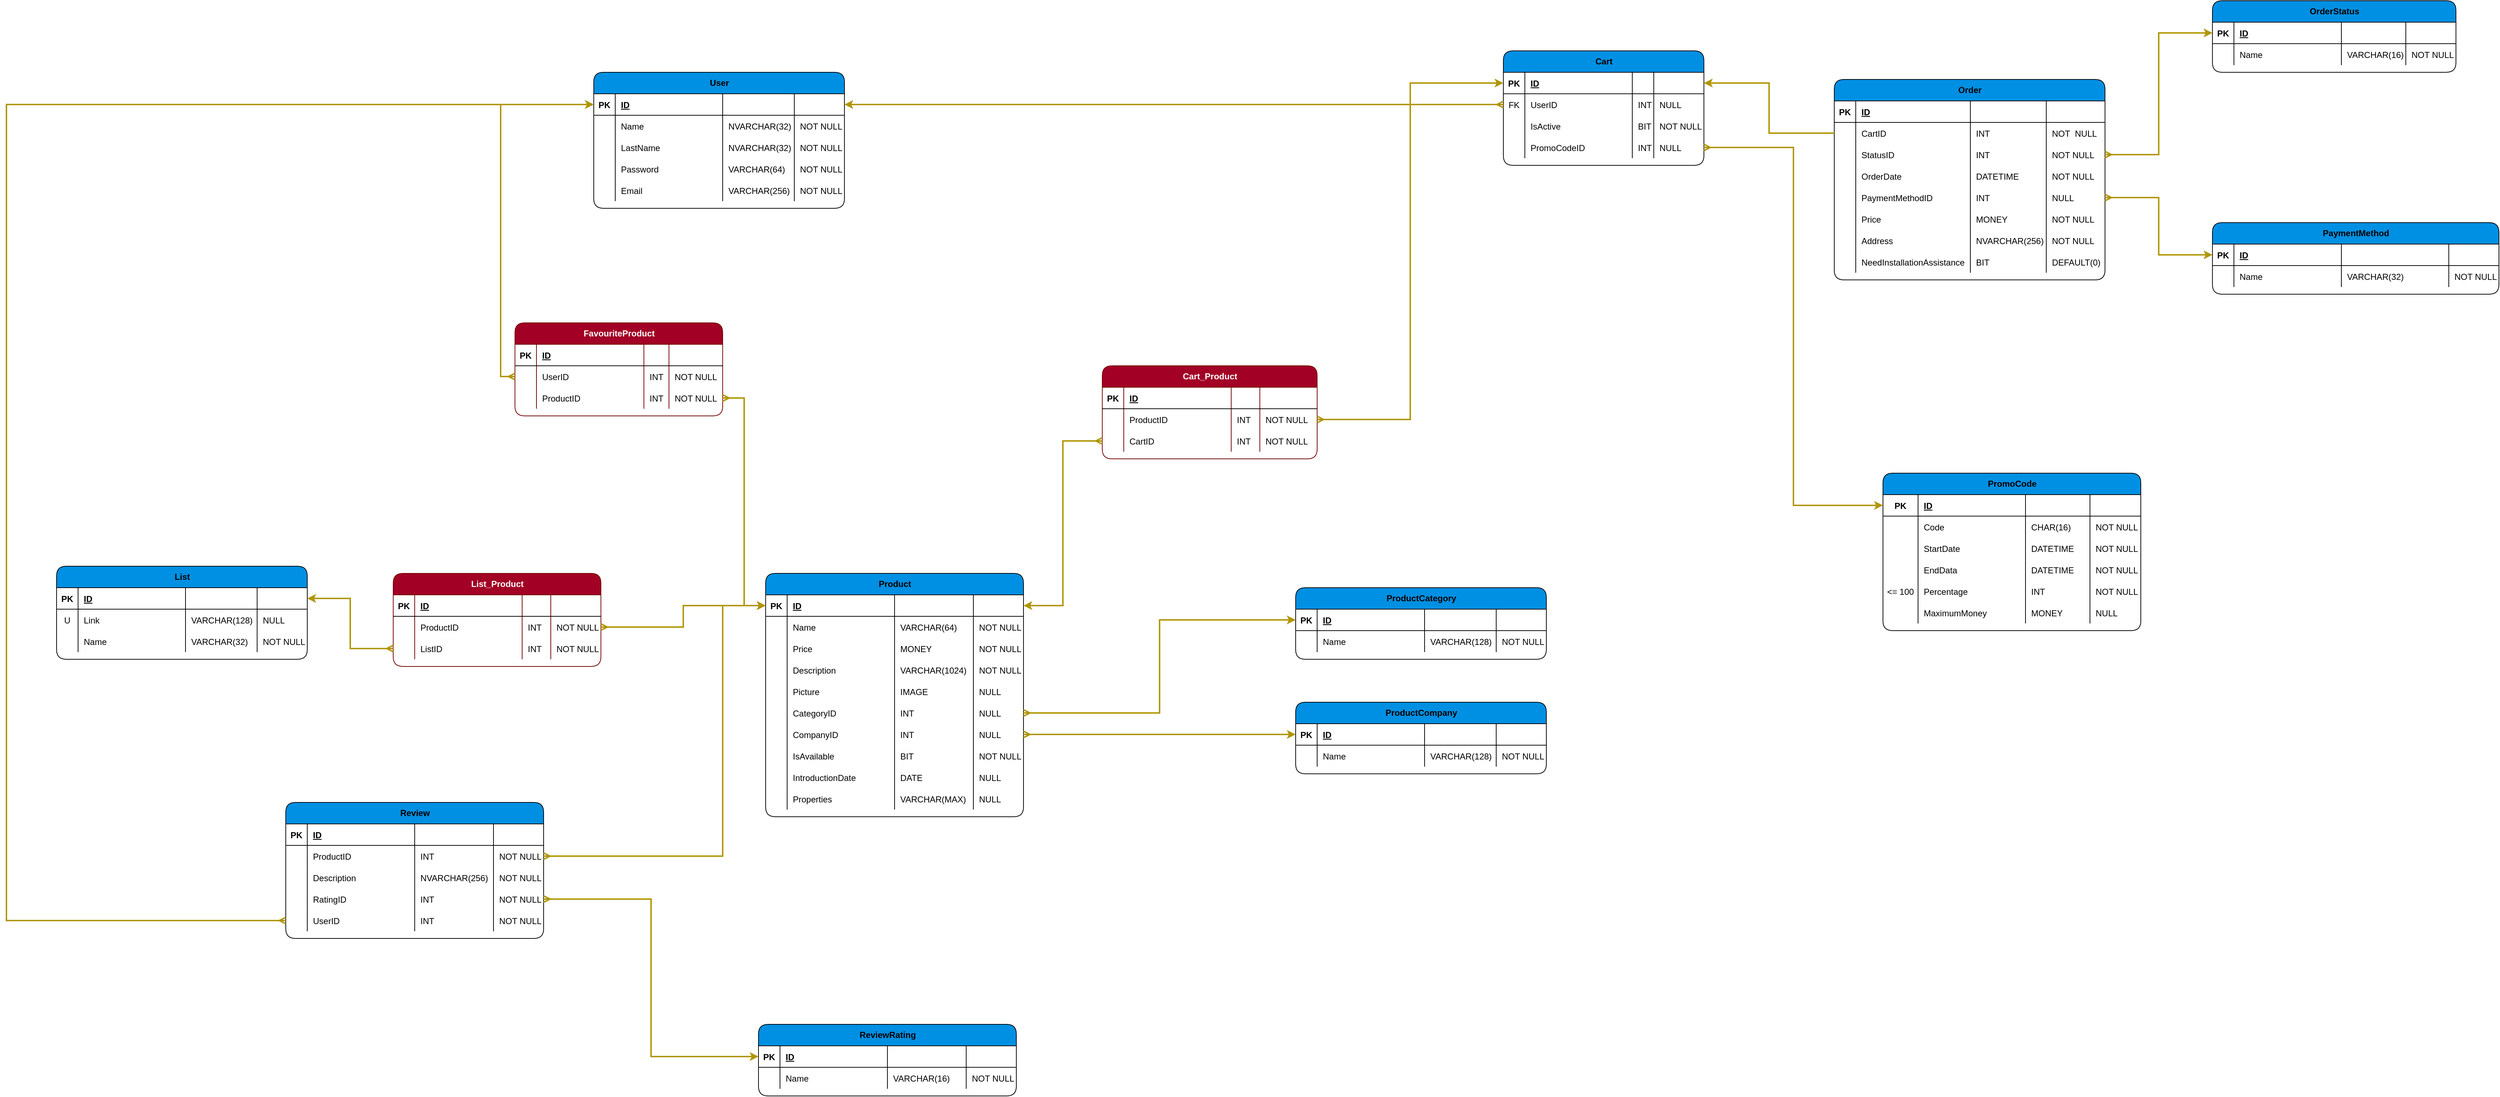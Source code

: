 <mxfile>
    <diagram id="IBlVWCyyx5zm3W7XF3nq" name="Strona-1">
        <mxGraphModel dx="1179" dy="541" grid="1" gridSize="10" guides="1" tooltips="1" connect="1" arrows="1" fold="1" page="1" pageScale="1" pageWidth="827" pageHeight="1169" math="0" shadow="0">
            <root>
                <mxCell id="0"/>
                <mxCell id="1" parent="0"/>
                <mxCell id="s4IGwTpLGq6pIfRY00dQ-5" value="User" style="shape=table;startSize=30;container=1;collapsible=1;childLayout=tableLayout;fixedRows=1;rowLines=0;fontStyle=1;align=center;resizeLast=1;rounded=1;fillColor=#0090E3;html=1;" parent="1" vertex="1">
                    <mxGeometry x="290" y="280" width="350" height="190" as="geometry"/>
                </mxCell>
                <mxCell id="s4IGwTpLGq6pIfRY00dQ-6" value="" style="shape=partialRectangle;collapsible=0;dropTarget=0;pointerEvents=0;fillColor=none;top=0;left=0;bottom=1;right=0;points=[[0,0.5],[1,0.5]];portConstraint=eastwest;" parent="s4IGwTpLGq6pIfRY00dQ-5" vertex="1">
                    <mxGeometry y="30" width="350" height="30" as="geometry"/>
                </mxCell>
                <mxCell id="s4IGwTpLGq6pIfRY00dQ-7" value="PK" style="shape=partialRectangle;connectable=0;fillColor=none;top=0;left=0;bottom=0;right=0;fontStyle=1;overflow=hidden;" parent="s4IGwTpLGq6pIfRY00dQ-6" vertex="1">
                    <mxGeometry width="30" height="30" as="geometry">
                        <mxRectangle width="30" height="30" as="alternateBounds"/>
                    </mxGeometry>
                </mxCell>
                <mxCell id="s4IGwTpLGq6pIfRY00dQ-8" value="ID" style="shape=partialRectangle;connectable=0;fillColor=none;top=0;left=0;bottom=0;right=0;align=left;spacingLeft=6;fontStyle=5;overflow=hidden;" parent="s4IGwTpLGq6pIfRY00dQ-6" vertex="1">
                    <mxGeometry x="30" width="150" height="30" as="geometry">
                        <mxRectangle width="150" height="30" as="alternateBounds"/>
                    </mxGeometry>
                </mxCell>
                <mxCell id="2" style="shape=partialRectangle;connectable=0;fillColor=none;top=0;left=0;bottom=0;right=0;align=left;spacingLeft=6;fontStyle=5;overflow=hidden;" parent="s4IGwTpLGq6pIfRY00dQ-6" vertex="1">
                    <mxGeometry x="180" width="100" height="30" as="geometry">
                        <mxRectangle width="100" height="30" as="alternateBounds"/>
                    </mxGeometry>
                </mxCell>
                <mxCell id="91" style="shape=partialRectangle;connectable=0;fillColor=none;top=0;left=0;bottom=0;right=0;align=left;spacingLeft=6;fontStyle=5;overflow=hidden;" parent="s4IGwTpLGq6pIfRY00dQ-6" vertex="1">
                    <mxGeometry x="280" width="70" height="30" as="geometry">
                        <mxRectangle width="70" height="30" as="alternateBounds"/>
                    </mxGeometry>
                </mxCell>
                <mxCell id="s4IGwTpLGq6pIfRY00dQ-9" value="" style="shape=partialRectangle;collapsible=0;dropTarget=0;pointerEvents=0;fillColor=none;top=0;left=0;bottom=0;right=0;points=[[0,0.5],[1,0.5]];portConstraint=eastwest;" parent="s4IGwTpLGq6pIfRY00dQ-5" vertex="1">
                    <mxGeometry y="60" width="350" height="30" as="geometry"/>
                </mxCell>
                <mxCell id="s4IGwTpLGq6pIfRY00dQ-10" value="" style="shape=partialRectangle;connectable=0;fillColor=none;top=0;left=0;bottom=0;right=0;editable=1;overflow=hidden;" parent="s4IGwTpLGq6pIfRY00dQ-9" vertex="1">
                    <mxGeometry width="30" height="30" as="geometry">
                        <mxRectangle width="30" height="30" as="alternateBounds"/>
                    </mxGeometry>
                </mxCell>
                <mxCell id="s4IGwTpLGq6pIfRY00dQ-11" value="Name" style="shape=partialRectangle;connectable=0;fillColor=none;top=0;left=0;bottom=0;right=0;align=left;spacingLeft=6;overflow=hidden;" parent="s4IGwTpLGq6pIfRY00dQ-9" vertex="1">
                    <mxGeometry x="30" width="150" height="30" as="geometry">
                        <mxRectangle width="150" height="30" as="alternateBounds"/>
                    </mxGeometry>
                </mxCell>
                <mxCell id="3" value="NVARCHAR(32)" style="shape=partialRectangle;connectable=0;fillColor=none;top=0;left=0;bottom=0;right=0;align=left;spacingLeft=6;overflow=hidden;" parent="s4IGwTpLGq6pIfRY00dQ-9" vertex="1">
                    <mxGeometry x="180" width="100" height="30" as="geometry">
                        <mxRectangle width="100" height="30" as="alternateBounds"/>
                    </mxGeometry>
                </mxCell>
                <mxCell id="92" value="NOT NULL" style="shape=partialRectangle;connectable=0;fillColor=none;top=0;left=0;bottom=0;right=0;align=left;spacingLeft=6;overflow=hidden;" parent="s4IGwTpLGq6pIfRY00dQ-9" vertex="1">
                    <mxGeometry x="280" width="70" height="30" as="geometry">
                        <mxRectangle width="70" height="30" as="alternateBounds"/>
                    </mxGeometry>
                </mxCell>
                <mxCell id="s4IGwTpLGq6pIfRY00dQ-12" value="" style="shape=partialRectangle;collapsible=0;dropTarget=0;pointerEvents=0;fillColor=none;top=0;left=0;bottom=0;right=0;points=[[0,0.5],[1,0.5]];portConstraint=eastwest;" parent="s4IGwTpLGq6pIfRY00dQ-5" vertex="1">
                    <mxGeometry y="90" width="350" height="30" as="geometry"/>
                </mxCell>
                <mxCell id="s4IGwTpLGq6pIfRY00dQ-13" value="" style="shape=partialRectangle;connectable=0;fillColor=none;top=0;left=0;bottom=0;right=0;editable=1;overflow=hidden;" parent="s4IGwTpLGq6pIfRY00dQ-12" vertex="1">
                    <mxGeometry width="30" height="30" as="geometry">
                        <mxRectangle width="30" height="30" as="alternateBounds"/>
                    </mxGeometry>
                </mxCell>
                <mxCell id="s4IGwTpLGq6pIfRY00dQ-14" value="LastName" style="shape=partialRectangle;connectable=0;fillColor=none;top=0;left=0;bottom=0;right=0;align=left;spacingLeft=6;overflow=hidden;" parent="s4IGwTpLGq6pIfRY00dQ-12" vertex="1">
                    <mxGeometry x="30" width="150" height="30" as="geometry">
                        <mxRectangle width="150" height="30" as="alternateBounds"/>
                    </mxGeometry>
                </mxCell>
                <mxCell id="4" value="NVARCHAR(32)" style="shape=partialRectangle;connectable=0;fillColor=none;top=0;left=0;bottom=0;right=0;align=left;spacingLeft=6;overflow=hidden;" parent="s4IGwTpLGq6pIfRY00dQ-12" vertex="1">
                    <mxGeometry x="180" width="100" height="30" as="geometry">
                        <mxRectangle width="100" height="30" as="alternateBounds"/>
                    </mxGeometry>
                </mxCell>
                <mxCell id="93" value="NOT NULL" style="shape=partialRectangle;connectable=0;fillColor=none;top=0;left=0;bottom=0;right=0;align=left;spacingLeft=6;overflow=hidden;" parent="s4IGwTpLGq6pIfRY00dQ-12" vertex="1">
                    <mxGeometry x="280" width="70" height="30" as="geometry">
                        <mxRectangle width="70" height="30" as="alternateBounds"/>
                    </mxGeometry>
                </mxCell>
                <mxCell id="s4IGwTpLGq6pIfRY00dQ-15" value="" style="shape=partialRectangle;collapsible=0;dropTarget=0;pointerEvents=0;fillColor=none;top=0;left=0;bottom=0;right=0;points=[[0,0.5],[1,0.5]];portConstraint=eastwest;" parent="s4IGwTpLGq6pIfRY00dQ-5" vertex="1">
                    <mxGeometry y="120" width="350" height="30" as="geometry"/>
                </mxCell>
                <mxCell id="s4IGwTpLGq6pIfRY00dQ-16" value="" style="shape=partialRectangle;connectable=0;fillColor=none;top=0;left=0;bottom=0;right=0;editable=1;overflow=hidden;" parent="s4IGwTpLGq6pIfRY00dQ-15" vertex="1">
                    <mxGeometry width="30" height="30" as="geometry">
                        <mxRectangle width="30" height="30" as="alternateBounds"/>
                    </mxGeometry>
                </mxCell>
                <mxCell id="s4IGwTpLGq6pIfRY00dQ-17" value="Password" style="shape=partialRectangle;connectable=0;fillColor=none;top=0;left=0;bottom=0;right=0;align=left;spacingLeft=6;overflow=hidden;" parent="s4IGwTpLGq6pIfRY00dQ-15" vertex="1">
                    <mxGeometry x="30" width="150" height="30" as="geometry">
                        <mxRectangle width="150" height="30" as="alternateBounds"/>
                    </mxGeometry>
                </mxCell>
                <mxCell id="5" value="VARCHAR(64)" style="shape=partialRectangle;connectable=0;fillColor=none;top=0;left=0;bottom=0;right=0;align=left;spacingLeft=6;overflow=hidden;" parent="s4IGwTpLGq6pIfRY00dQ-15" vertex="1">
                    <mxGeometry x="180" width="100" height="30" as="geometry">
                        <mxRectangle width="100" height="30" as="alternateBounds"/>
                    </mxGeometry>
                </mxCell>
                <mxCell id="94" value="NOT NULL" style="shape=partialRectangle;connectable=0;fillColor=none;top=0;left=0;bottom=0;right=0;align=left;spacingLeft=6;overflow=hidden;" parent="s4IGwTpLGq6pIfRY00dQ-15" vertex="1">
                    <mxGeometry x="280" width="70" height="30" as="geometry">
                        <mxRectangle width="70" height="30" as="alternateBounds"/>
                    </mxGeometry>
                </mxCell>
                <mxCell id="s4IGwTpLGq6pIfRY00dQ-18" style="shape=partialRectangle;collapsible=0;dropTarget=0;pointerEvents=0;fillColor=none;top=0;left=0;bottom=0;right=0;points=[[0,0.5],[1,0.5]];portConstraint=eastwest;" parent="s4IGwTpLGq6pIfRY00dQ-5" vertex="1">
                    <mxGeometry y="150" width="350" height="30" as="geometry"/>
                </mxCell>
                <mxCell id="s4IGwTpLGq6pIfRY00dQ-19" style="shape=partialRectangle;connectable=0;fillColor=none;top=0;left=0;bottom=0;right=0;editable=1;overflow=hidden;" parent="s4IGwTpLGq6pIfRY00dQ-18" vertex="1">
                    <mxGeometry width="30" height="30" as="geometry">
                        <mxRectangle width="30" height="30" as="alternateBounds"/>
                    </mxGeometry>
                </mxCell>
                <mxCell id="s4IGwTpLGq6pIfRY00dQ-20" value="Email" style="shape=partialRectangle;connectable=0;fillColor=none;top=0;left=0;bottom=0;right=0;align=left;spacingLeft=6;overflow=hidden;" parent="s4IGwTpLGq6pIfRY00dQ-18" vertex="1">
                    <mxGeometry x="30" width="150" height="30" as="geometry">
                        <mxRectangle width="150" height="30" as="alternateBounds"/>
                    </mxGeometry>
                </mxCell>
                <mxCell id="6" value="VARCHAR(256)" style="shape=partialRectangle;connectable=0;fillColor=none;top=0;left=0;bottom=0;right=0;align=left;spacingLeft=6;overflow=hidden;" parent="s4IGwTpLGq6pIfRY00dQ-18" vertex="1">
                    <mxGeometry x="180" width="100" height="30" as="geometry">
                        <mxRectangle width="100" height="30" as="alternateBounds"/>
                    </mxGeometry>
                </mxCell>
                <mxCell id="95" value="NOT NULL" style="shape=partialRectangle;connectable=0;fillColor=none;top=0;left=0;bottom=0;right=0;align=left;spacingLeft=6;overflow=hidden;" parent="s4IGwTpLGq6pIfRY00dQ-18" vertex="1">
                    <mxGeometry x="280" width="70" height="30" as="geometry">
                        <mxRectangle width="70" height="30" as="alternateBounds"/>
                    </mxGeometry>
                </mxCell>
                <mxCell id="s4IGwTpLGq6pIfRY00dQ-21" value="Cart" style="shape=table;startSize=30;container=1;collapsible=1;childLayout=tableLayout;fixedRows=1;rowLines=0;fontStyle=1;align=center;resizeLast=1;rounded=1;fillColor=#0090E3;html=1;" parent="1" vertex="1">
                    <mxGeometry x="1560" y="250" width="280" height="160" as="geometry"/>
                </mxCell>
                <mxCell id="s4IGwTpLGq6pIfRY00dQ-22" value="" style="shape=partialRectangle;collapsible=0;dropTarget=0;pointerEvents=0;fillColor=none;top=0;left=0;bottom=1;right=0;points=[[0,0.5],[1,0.5]];portConstraint=eastwest;" parent="s4IGwTpLGq6pIfRY00dQ-21" vertex="1">
                    <mxGeometry y="30" width="280" height="30" as="geometry"/>
                </mxCell>
                <mxCell id="s4IGwTpLGq6pIfRY00dQ-23" value="PK" style="shape=partialRectangle;connectable=0;fillColor=none;top=0;left=0;bottom=0;right=0;fontStyle=1;overflow=hidden;" parent="s4IGwTpLGq6pIfRY00dQ-22" vertex="1">
                    <mxGeometry width="30" height="30" as="geometry">
                        <mxRectangle width="30" height="30" as="alternateBounds"/>
                    </mxGeometry>
                </mxCell>
                <mxCell id="s4IGwTpLGq6pIfRY00dQ-24" value="ID" style="shape=partialRectangle;connectable=0;fillColor=none;top=0;left=0;bottom=0;right=0;align=left;spacingLeft=6;fontStyle=5;overflow=hidden;" parent="s4IGwTpLGq6pIfRY00dQ-22" vertex="1">
                    <mxGeometry x="30" width="150" height="30" as="geometry">
                        <mxRectangle width="150" height="30" as="alternateBounds"/>
                    </mxGeometry>
                </mxCell>
                <mxCell id="10" style="shape=partialRectangle;connectable=0;fillColor=none;top=0;left=0;bottom=0;right=0;align=left;spacingLeft=6;fontStyle=5;overflow=hidden;" parent="s4IGwTpLGq6pIfRY00dQ-22" vertex="1">
                    <mxGeometry x="180" width="30" height="30" as="geometry">
                        <mxRectangle width="30" height="30" as="alternateBounds"/>
                    </mxGeometry>
                </mxCell>
                <mxCell id="96" style="shape=partialRectangle;connectable=0;fillColor=none;top=0;left=0;bottom=0;right=0;align=left;spacingLeft=6;fontStyle=5;overflow=hidden;" parent="s4IGwTpLGq6pIfRY00dQ-22" vertex="1">
                    <mxGeometry x="210" width="70" height="30" as="geometry">
                        <mxRectangle width="70" height="30" as="alternateBounds"/>
                    </mxGeometry>
                </mxCell>
                <mxCell id="s4IGwTpLGq6pIfRY00dQ-25" value="" style="shape=partialRectangle;collapsible=0;dropTarget=0;pointerEvents=0;fillColor=none;top=0;left=0;bottom=0;right=0;points=[[0,0.5],[1,0.5]];portConstraint=eastwest;" parent="s4IGwTpLGq6pIfRY00dQ-21" vertex="1">
                    <mxGeometry y="60" width="280" height="30" as="geometry"/>
                </mxCell>
                <mxCell id="s4IGwTpLGq6pIfRY00dQ-26" value="FK" style="shape=partialRectangle;connectable=0;fillColor=none;top=0;left=0;bottom=0;right=0;editable=1;overflow=hidden;" parent="s4IGwTpLGq6pIfRY00dQ-25" vertex="1">
                    <mxGeometry width="30" height="30" as="geometry">
                        <mxRectangle width="30" height="30" as="alternateBounds"/>
                    </mxGeometry>
                </mxCell>
                <mxCell id="s4IGwTpLGq6pIfRY00dQ-27" value="UserID" style="shape=partialRectangle;connectable=0;fillColor=none;top=0;left=0;bottom=0;right=0;align=left;spacingLeft=6;overflow=hidden;" parent="s4IGwTpLGq6pIfRY00dQ-25" vertex="1">
                    <mxGeometry x="30" width="150" height="30" as="geometry">
                        <mxRectangle width="150" height="30" as="alternateBounds"/>
                    </mxGeometry>
                </mxCell>
                <mxCell id="11" value="INT" style="shape=partialRectangle;connectable=0;fillColor=none;top=0;left=0;bottom=0;right=0;align=left;spacingLeft=6;overflow=hidden;" parent="s4IGwTpLGq6pIfRY00dQ-25" vertex="1">
                    <mxGeometry x="180" width="30" height="30" as="geometry">
                        <mxRectangle width="30" height="30" as="alternateBounds"/>
                    </mxGeometry>
                </mxCell>
                <mxCell id="97" value="NULL" style="shape=partialRectangle;connectable=0;fillColor=none;top=0;left=0;bottom=0;right=0;align=left;spacingLeft=6;overflow=hidden;" parent="s4IGwTpLGq6pIfRY00dQ-25" vertex="1">
                    <mxGeometry x="210" width="70" height="30" as="geometry">
                        <mxRectangle width="70" height="30" as="alternateBounds"/>
                    </mxGeometry>
                </mxCell>
                <mxCell id="s4IGwTpLGq6pIfRY00dQ-28" value="" style="shape=partialRectangle;collapsible=0;dropTarget=0;pointerEvents=0;fillColor=none;top=0;left=0;bottom=0;right=0;points=[[0,0.5],[1,0.5]];portConstraint=eastwest;" parent="s4IGwTpLGq6pIfRY00dQ-21" vertex="1">
                    <mxGeometry y="90" width="280" height="30" as="geometry"/>
                </mxCell>
                <mxCell id="s4IGwTpLGq6pIfRY00dQ-29" value="" style="shape=partialRectangle;connectable=0;fillColor=none;top=0;left=0;bottom=0;right=0;editable=1;overflow=hidden;" parent="s4IGwTpLGq6pIfRY00dQ-28" vertex="1">
                    <mxGeometry width="30" height="30" as="geometry">
                        <mxRectangle width="30" height="30" as="alternateBounds"/>
                    </mxGeometry>
                </mxCell>
                <mxCell id="s4IGwTpLGq6pIfRY00dQ-30" value="IsActive" style="shape=partialRectangle;connectable=0;fillColor=none;top=0;left=0;bottom=0;right=0;align=left;spacingLeft=6;overflow=hidden;" parent="s4IGwTpLGq6pIfRY00dQ-28" vertex="1">
                    <mxGeometry x="30" width="150" height="30" as="geometry">
                        <mxRectangle width="150" height="30" as="alternateBounds"/>
                    </mxGeometry>
                </mxCell>
                <mxCell id="12" value="BIT" style="shape=partialRectangle;connectable=0;fillColor=none;top=0;left=0;bottom=0;right=0;align=left;spacingLeft=6;overflow=hidden;" parent="s4IGwTpLGq6pIfRY00dQ-28" vertex="1">
                    <mxGeometry x="180" width="30" height="30" as="geometry">
                        <mxRectangle width="30" height="30" as="alternateBounds"/>
                    </mxGeometry>
                </mxCell>
                <mxCell id="98" value="NOT NULL" style="shape=partialRectangle;connectable=0;fillColor=none;top=0;left=0;bottom=0;right=0;align=left;spacingLeft=6;overflow=hidden;" parent="s4IGwTpLGq6pIfRY00dQ-28" vertex="1">
                    <mxGeometry x="210" width="70" height="30" as="geometry">
                        <mxRectangle width="70" height="30" as="alternateBounds"/>
                    </mxGeometry>
                </mxCell>
                <mxCell id="QkyekhMWafhGPZv_Ovld-57" style="shape=partialRectangle;collapsible=0;dropTarget=0;pointerEvents=0;fillColor=none;top=0;left=0;bottom=0;right=0;points=[[0,0.5],[1,0.5]];portConstraint=eastwest;" parent="s4IGwTpLGq6pIfRY00dQ-21" vertex="1">
                    <mxGeometry y="120" width="280" height="30" as="geometry"/>
                </mxCell>
                <mxCell id="QkyekhMWafhGPZv_Ovld-58" style="shape=partialRectangle;connectable=0;fillColor=none;top=0;left=0;bottom=0;right=0;editable=1;overflow=hidden;" parent="QkyekhMWafhGPZv_Ovld-57" vertex="1">
                    <mxGeometry width="30" height="30" as="geometry">
                        <mxRectangle width="30" height="30" as="alternateBounds"/>
                    </mxGeometry>
                </mxCell>
                <mxCell id="QkyekhMWafhGPZv_Ovld-59" value="PromoCodeID" style="shape=partialRectangle;connectable=0;fillColor=none;top=0;left=0;bottom=0;right=0;align=left;spacingLeft=6;overflow=hidden;" parent="QkyekhMWafhGPZv_Ovld-57" vertex="1">
                    <mxGeometry x="30" width="150" height="30" as="geometry">
                        <mxRectangle width="150" height="30" as="alternateBounds"/>
                    </mxGeometry>
                </mxCell>
                <mxCell id="13" value="INT" style="shape=partialRectangle;connectable=0;fillColor=none;top=0;left=0;bottom=0;right=0;align=left;spacingLeft=6;overflow=hidden;" parent="QkyekhMWafhGPZv_Ovld-57" vertex="1">
                    <mxGeometry x="180" width="30" height="30" as="geometry">
                        <mxRectangle width="30" height="30" as="alternateBounds"/>
                    </mxGeometry>
                </mxCell>
                <mxCell id="99" value="NULL" style="shape=partialRectangle;connectable=0;fillColor=none;top=0;left=0;bottom=0;right=0;align=left;spacingLeft=6;overflow=hidden;" parent="QkyekhMWafhGPZv_Ovld-57" vertex="1">
                    <mxGeometry x="210" width="70" height="30" as="geometry">
                        <mxRectangle width="70" height="30" as="alternateBounds"/>
                    </mxGeometry>
                </mxCell>
                <mxCell id="s4IGwTpLGq6pIfRY00dQ-34" value="Product" style="shape=table;startSize=30;container=1;collapsible=1;childLayout=tableLayout;fixedRows=1;rowLines=0;fontStyle=1;align=center;resizeLast=1;rounded=1;fillColor=#0090E3;html=1;" parent="1" vertex="1">
                    <mxGeometry x="530" y="980" width="360" height="340" as="geometry"/>
                </mxCell>
                <mxCell id="s4IGwTpLGq6pIfRY00dQ-35" value="" style="shape=partialRectangle;collapsible=0;dropTarget=0;pointerEvents=0;fillColor=none;top=0;left=0;bottom=1;right=0;points=[[0,0.5],[1,0.5]];portConstraint=eastwest;" parent="s4IGwTpLGq6pIfRY00dQ-34" vertex="1">
                    <mxGeometry y="30" width="360" height="30" as="geometry"/>
                </mxCell>
                <mxCell id="s4IGwTpLGq6pIfRY00dQ-36" value="PK" style="shape=partialRectangle;connectable=0;fillColor=none;top=0;left=0;bottom=0;right=0;fontStyle=1;overflow=hidden;" parent="s4IGwTpLGq6pIfRY00dQ-35" vertex="1">
                    <mxGeometry width="30" height="30" as="geometry">
                        <mxRectangle width="30" height="30" as="alternateBounds"/>
                    </mxGeometry>
                </mxCell>
                <mxCell id="s4IGwTpLGq6pIfRY00dQ-37" value="ID" style="shape=partialRectangle;connectable=0;fillColor=none;top=0;left=0;bottom=0;right=0;align=left;spacingLeft=6;fontStyle=5;overflow=hidden;" parent="s4IGwTpLGq6pIfRY00dQ-35" vertex="1">
                    <mxGeometry x="30" width="150" height="30" as="geometry">
                        <mxRectangle width="150" height="30" as="alternateBounds"/>
                    </mxGeometry>
                </mxCell>
                <mxCell id="49" style="shape=partialRectangle;connectable=0;fillColor=none;top=0;left=0;bottom=0;right=0;align=left;spacingLeft=6;fontStyle=5;overflow=hidden;" parent="s4IGwTpLGq6pIfRY00dQ-35" vertex="1">
                    <mxGeometry x="180" width="110" height="30" as="geometry">
                        <mxRectangle width="110" height="30" as="alternateBounds"/>
                    </mxGeometry>
                </mxCell>
                <mxCell id="125" style="shape=partialRectangle;connectable=0;fillColor=none;top=0;left=0;bottom=0;right=0;align=left;spacingLeft=6;fontStyle=5;overflow=hidden;" parent="s4IGwTpLGq6pIfRY00dQ-35" vertex="1">
                    <mxGeometry x="290" width="70" height="30" as="geometry">
                        <mxRectangle width="70" height="30" as="alternateBounds"/>
                    </mxGeometry>
                </mxCell>
                <mxCell id="s4IGwTpLGq6pIfRY00dQ-38" value="" style="shape=partialRectangle;collapsible=0;dropTarget=0;pointerEvents=0;fillColor=none;top=0;left=0;bottom=0;right=0;points=[[0,0.5],[1,0.5]];portConstraint=eastwest;" parent="s4IGwTpLGq6pIfRY00dQ-34" vertex="1">
                    <mxGeometry y="60" width="360" height="30" as="geometry"/>
                </mxCell>
                <mxCell id="s4IGwTpLGq6pIfRY00dQ-39" value="" style="shape=partialRectangle;connectable=0;fillColor=none;top=0;left=0;bottom=0;right=0;editable=1;overflow=hidden;" parent="s4IGwTpLGq6pIfRY00dQ-38" vertex="1">
                    <mxGeometry width="30" height="30" as="geometry">
                        <mxRectangle width="30" height="30" as="alternateBounds"/>
                    </mxGeometry>
                </mxCell>
                <mxCell id="s4IGwTpLGq6pIfRY00dQ-40" value="Name" style="shape=partialRectangle;connectable=0;fillColor=none;top=0;left=0;bottom=0;right=0;align=left;spacingLeft=6;overflow=hidden;" parent="s4IGwTpLGq6pIfRY00dQ-38" vertex="1">
                    <mxGeometry x="30" width="150" height="30" as="geometry">
                        <mxRectangle width="150" height="30" as="alternateBounds"/>
                    </mxGeometry>
                </mxCell>
                <mxCell id="50" value="VARCHAR(64)" style="shape=partialRectangle;connectable=0;fillColor=none;top=0;left=0;bottom=0;right=0;align=left;spacingLeft=6;overflow=hidden;" parent="s4IGwTpLGq6pIfRY00dQ-38" vertex="1">
                    <mxGeometry x="180" width="110" height="30" as="geometry">
                        <mxRectangle width="110" height="30" as="alternateBounds"/>
                    </mxGeometry>
                </mxCell>
                <mxCell id="126" value="NOT NULL" style="shape=partialRectangle;connectable=0;fillColor=none;top=0;left=0;bottom=0;right=0;align=left;spacingLeft=6;overflow=hidden;" parent="s4IGwTpLGq6pIfRY00dQ-38" vertex="1">
                    <mxGeometry x="290" width="70" height="30" as="geometry">
                        <mxRectangle width="70" height="30" as="alternateBounds"/>
                    </mxGeometry>
                </mxCell>
                <mxCell id="QkyekhMWafhGPZv_Ovld-32" style="shape=partialRectangle;collapsible=0;dropTarget=0;pointerEvents=0;fillColor=none;top=0;left=0;bottom=0;right=0;points=[[0,0.5],[1,0.5]];portConstraint=eastwest;" parent="s4IGwTpLGq6pIfRY00dQ-34" vertex="1">
                    <mxGeometry y="90" width="360" height="30" as="geometry"/>
                </mxCell>
                <mxCell id="QkyekhMWafhGPZv_Ovld-33" style="shape=partialRectangle;connectable=0;fillColor=none;top=0;left=0;bottom=0;right=0;editable=1;overflow=hidden;" parent="QkyekhMWafhGPZv_Ovld-32" vertex="1">
                    <mxGeometry width="30" height="30" as="geometry">
                        <mxRectangle width="30" height="30" as="alternateBounds"/>
                    </mxGeometry>
                </mxCell>
                <mxCell id="QkyekhMWafhGPZv_Ovld-34" value="Price" style="shape=partialRectangle;connectable=0;fillColor=none;top=0;left=0;bottom=0;right=0;align=left;spacingLeft=6;overflow=hidden;" parent="QkyekhMWafhGPZv_Ovld-32" vertex="1">
                    <mxGeometry x="30" width="150" height="30" as="geometry">
                        <mxRectangle width="150" height="30" as="alternateBounds"/>
                    </mxGeometry>
                </mxCell>
                <mxCell id="51" value="MONEY" style="shape=partialRectangle;connectable=0;fillColor=none;top=0;left=0;bottom=0;right=0;align=left;spacingLeft=6;overflow=hidden;" parent="QkyekhMWafhGPZv_Ovld-32" vertex="1">
                    <mxGeometry x="180" width="110" height="30" as="geometry">
                        <mxRectangle width="110" height="30" as="alternateBounds"/>
                    </mxGeometry>
                </mxCell>
                <mxCell id="127" value="NOT NULL" style="shape=partialRectangle;connectable=0;fillColor=none;top=0;left=0;bottom=0;right=0;align=left;spacingLeft=6;overflow=hidden;" parent="QkyekhMWafhGPZv_Ovld-32" vertex="1">
                    <mxGeometry x="290" width="70" height="30" as="geometry">
                        <mxRectangle width="70" height="30" as="alternateBounds"/>
                    </mxGeometry>
                </mxCell>
                <mxCell id="s4IGwTpLGq6pIfRY00dQ-41" value="" style="shape=partialRectangle;collapsible=0;dropTarget=0;pointerEvents=0;fillColor=none;top=0;left=0;bottom=0;right=0;points=[[0,0.5],[1,0.5]];portConstraint=eastwest;" parent="s4IGwTpLGq6pIfRY00dQ-34" vertex="1">
                    <mxGeometry y="120" width="360" height="30" as="geometry"/>
                </mxCell>
                <mxCell id="s4IGwTpLGq6pIfRY00dQ-42" value="" style="shape=partialRectangle;connectable=0;fillColor=none;top=0;left=0;bottom=0;right=0;editable=1;overflow=hidden;" parent="s4IGwTpLGq6pIfRY00dQ-41" vertex="1">
                    <mxGeometry width="30" height="30" as="geometry">
                        <mxRectangle width="30" height="30" as="alternateBounds"/>
                    </mxGeometry>
                </mxCell>
                <mxCell id="s4IGwTpLGq6pIfRY00dQ-43" value="Description" style="shape=partialRectangle;connectable=0;fillColor=none;top=0;left=0;bottom=0;right=0;align=left;spacingLeft=6;overflow=hidden;" parent="s4IGwTpLGq6pIfRY00dQ-41" vertex="1">
                    <mxGeometry x="30" width="150" height="30" as="geometry">
                        <mxRectangle width="150" height="30" as="alternateBounds"/>
                    </mxGeometry>
                </mxCell>
                <mxCell id="52" value="VARCHAR(1024)" style="shape=partialRectangle;connectable=0;fillColor=none;top=0;left=0;bottom=0;right=0;align=left;spacingLeft=6;overflow=hidden;" parent="s4IGwTpLGq6pIfRY00dQ-41" vertex="1">
                    <mxGeometry x="180" width="110" height="30" as="geometry">
                        <mxRectangle width="110" height="30" as="alternateBounds"/>
                    </mxGeometry>
                </mxCell>
                <mxCell id="128" value="NOT NULL" style="shape=partialRectangle;connectable=0;fillColor=none;top=0;left=0;bottom=0;right=0;align=left;spacingLeft=6;overflow=hidden;" parent="s4IGwTpLGq6pIfRY00dQ-41" vertex="1">
                    <mxGeometry x="290" width="70" height="30" as="geometry">
                        <mxRectangle width="70" height="30" as="alternateBounds"/>
                    </mxGeometry>
                </mxCell>
                <mxCell id="s4IGwTpLGq6pIfRY00dQ-44" value="" style="shape=partialRectangle;collapsible=0;dropTarget=0;pointerEvents=0;fillColor=none;top=0;left=0;bottom=0;right=0;points=[[0,0.5],[1,0.5]];portConstraint=eastwest;" parent="s4IGwTpLGq6pIfRY00dQ-34" vertex="1">
                    <mxGeometry y="150" width="360" height="30" as="geometry"/>
                </mxCell>
                <mxCell id="s4IGwTpLGq6pIfRY00dQ-45" value="" style="shape=partialRectangle;connectable=0;fillColor=none;top=0;left=0;bottom=0;right=0;editable=1;overflow=hidden;" parent="s4IGwTpLGq6pIfRY00dQ-44" vertex="1">
                    <mxGeometry width="30" height="30" as="geometry">
                        <mxRectangle width="30" height="30" as="alternateBounds"/>
                    </mxGeometry>
                </mxCell>
                <mxCell id="s4IGwTpLGq6pIfRY00dQ-46" value="Picture" style="shape=partialRectangle;connectable=0;fillColor=none;top=0;left=0;bottom=0;right=0;align=left;spacingLeft=6;overflow=hidden;" parent="s4IGwTpLGq6pIfRY00dQ-44" vertex="1">
                    <mxGeometry x="30" width="150" height="30" as="geometry">
                        <mxRectangle width="150" height="30" as="alternateBounds"/>
                    </mxGeometry>
                </mxCell>
                <mxCell id="53" value="IMAGE" style="shape=partialRectangle;connectable=0;fillColor=none;top=0;left=0;bottom=0;right=0;align=left;spacingLeft=6;overflow=hidden;" parent="s4IGwTpLGq6pIfRY00dQ-44" vertex="1">
                    <mxGeometry x="180" width="110" height="30" as="geometry">
                        <mxRectangle width="110" height="30" as="alternateBounds"/>
                    </mxGeometry>
                </mxCell>
                <mxCell id="129" value="NULL" style="shape=partialRectangle;connectable=0;fillColor=none;top=0;left=0;bottom=0;right=0;align=left;spacingLeft=6;overflow=hidden;" parent="s4IGwTpLGq6pIfRY00dQ-44" vertex="1">
                    <mxGeometry x="290" width="70" height="30" as="geometry">
                        <mxRectangle width="70" height="30" as="alternateBounds"/>
                    </mxGeometry>
                </mxCell>
                <mxCell id="QkyekhMWafhGPZv_Ovld-26" style="shape=partialRectangle;collapsible=0;dropTarget=0;pointerEvents=0;fillColor=none;top=0;left=0;bottom=0;right=0;points=[[0,0.5],[1,0.5]];portConstraint=eastwest;" parent="s4IGwTpLGq6pIfRY00dQ-34" vertex="1">
                    <mxGeometry y="180" width="360" height="30" as="geometry"/>
                </mxCell>
                <mxCell id="QkyekhMWafhGPZv_Ovld-27" style="shape=partialRectangle;connectable=0;fillColor=none;top=0;left=0;bottom=0;right=0;editable=1;overflow=hidden;" parent="QkyekhMWafhGPZv_Ovld-26" vertex="1">
                    <mxGeometry width="30" height="30" as="geometry">
                        <mxRectangle width="30" height="30" as="alternateBounds"/>
                    </mxGeometry>
                </mxCell>
                <mxCell id="QkyekhMWafhGPZv_Ovld-28" value="CategoryID" style="shape=partialRectangle;connectable=0;fillColor=none;top=0;left=0;bottom=0;right=0;align=left;spacingLeft=6;overflow=hidden;" parent="QkyekhMWafhGPZv_Ovld-26" vertex="1">
                    <mxGeometry x="30" width="150" height="30" as="geometry">
                        <mxRectangle width="150" height="30" as="alternateBounds"/>
                    </mxGeometry>
                </mxCell>
                <mxCell id="54" value="INT" style="shape=partialRectangle;connectable=0;fillColor=none;top=0;left=0;bottom=0;right=0;align=left;spacingLeft=6;overflow=hidden;" parent="QkyekhMWafhGPZv_Ovld-26" vertex="1">
                    <mxGeometry x="180" width="110" height="30" as="geometry">
                        <mxRectangle width="110" height="30" as="alternateBounds"/>
                    </mxGeometry>
                </mxCell>
                <mxCell id="130" value="NULL" style="shape=partialRectangle;connectable=0;fillColor=none;top=0;left=0;bottom=0;right=0;align=left;spacingLeft=6;overflow=hidden;" parent="QkyekhMWafhGPZv_Ovld-26" vertex="1">
                    <mxGeometry x="290" width="70" height="30" as="geometry">
                        <mxRectangle width="70" height="30" as="alternateBounds"/>
                    </mxGeometry>
                </mxCell>
                <mxCell id="QkyekhMWafhGPZv_Ovld-23" style="shape=partialRectangle;collapsible=0;dropTarget=0;pointerEvents=0;fillColor=none;top=0;left=0;bottom=0;right=0;points=[[0,0.5],[1,0.5]];portConstraint=eastwest;" parent="s4IGwTpLGq6pIfRY00dQ-34" vertex="1">
                    <mxGeometry y="210" width="360" height="30" as="geometry"/>
                </mxCell>
                <mxCell id="QkyekhMWafhGPZv_Ovld-24" style="shape=partialRectangle;connectable=0;fillColor=none;top=0;left=0;bottom=0;right=0;editable=1;overflow=hidden;" parent="QkyekhMWafhGPZv_Ovld-23" vertex="1">
                    <mxGeometry width="30" height="30" as="geometry">
                        <mxRectangle width="30" height="30" as="alternateBounds"/>
                    </mxGeometry>
                </mxCell>
                <mxCell id="QkyekhMWafhGPZv_Ovld-25" value="CompanyID" style="shape=partialRectangle;connectable=0;fillColor=none;top=0;left=0;bottom=0;right=0;align=left;spacingLeft=6;overflow=hidden;" parent="QkyekhMWafhGPZv_Ovld-23" vertex="1">
                    <mxGeometry x="30" width="150" height="30" as="geometry">
                        <mxRectangle width="150" height="30" as="alternateBounds"/>
                    </mxGeometry>
                </mxCell>
                <mxCell id="55" value="INT" style="shape=partialRectangle;connectable=0;fillColor=none;top=0;left=0;bottom=0;right=0;align=left;spacingLeft=6;overflow=hidden;" parent="QkyekhMWafhGPZv_Ovld-23" vertex="1">
                    <mxGeometry x="180" width="110" height="30" as="geometry">
                        <mxRectangle width="110" height="30" as="alternateBounds"/>
                    </mxGeometry>
                </mxCell>
                <mxCell id="131" value="NULL" style="shape=partialRectangle;connectable=0;fillColor=none;top=0;left=0;bottom=0;right=0;align=left;spacingLeft=6;overflow=hidden;" parent="QkyekhMWafhGPZv_Ovld-23" vertex="1">
                    <mxGeometry x="290" width="70" height="30" as="geometry">
                        <mxRectangle width="70" height="30" as="alternateBounds"/>
                    </mxGeometry>
                </mxCell>
                <mxCell id="Di6_3Bwf03HJVYYMg0nK-15" style="shape=partialRectangle;collapsible=0;dropTarget=0;pointerEvents=0;fillColor=none;top=0;left=0;bottom=0;right=0;points=[[0,0.5],[1,0.5]];portConstraint=eastwest;" parent="s4IGwTpLGq6pIfRY00dQ-34" vertex="1">
                    <mxGeometry y="240" width="360" height="30" as="geometry"/>
                </mxCell>
                <mxCell id="Di6_3Bwf03HJVYYMg0nK-16" style="shape=partialRectangle;connectable=0;fillColor=none;top=0;left=0;bottom=0;right=0;editable=1;overflow=hidden;" parent="Di6_3Bwf03HJVYYMg0nK-15" vertex="1">
                    <mxGeometry width="30" height="30" as="geometry">
                        <mxRectangle width="30" height="30" as="alternateBounds"/>
                    </mxGeometry>
                </mxCell>
                <mxCell id="Di6_3Bwf03HJVYYMg0nK-17" value="IsAvailable" style="shape=partialRectangle;connectable=0;fillColor=none;top=0;left=0;bottom=0;right=0;align=left;spacingLeft=6;overflow=hidden;" parent="Di6_3Bwf03HJVYYMg0nK-15" vertex="1">
                    <mxGeometry x="30" width="150" height="30" as="geometry">
                        <mxRectangle width="150" height="30" as="alternateBounds"/>
                    </mxGeometry>
                </mxCell>
                <mxCell id="56" value="BIT" style="shape=partialRectangle;connectable=0;fillColor=none;top=0;left=0;bottom=0;right=0;align=left;spacingLeft=6;overflow=hidden;" parent="Di6_3Bwf03HJVYYMg0nK-15" vertex="1">
                    <mxGeometry x="180" width="110" height="30" as="geometry">
                        <mxRectangle width="110" height="30" as="alternateBounds"/>
                    </mxGeometry>
                </mxCell>
                <mxCell id="132" value="NOT NULL" style="shape=partialRectangle;connectable=0;fillColor=none;top=0;left=0;bottom=0;right=0;align=left;spacingLeft=6;overflow=hidden;" parent="Di6_3Bwf03HJVYYMg0nK-15" vertex="1">
                    <mxGeometry x="290" width="70" height="30" as="geometry">
                        <mxRectangle width="70" height="30" as="alternateBounds"/>
                    </mxGeometry>
                </mxCell>
                <mxCell id="Di6_3Bwf03HJVYYMg0nK-18" style="shape=partialRectangle;collapsible=0;dropTarget=0;pointerEvents=0;fillColor=none;top=0;left=0;bottom=0;right=0;points=[[0,0.5],[1,0.5]];portConstraint=eastwest;" parent="s4IGwTpLGq6pIfRY00dQ-34" vertex="1">
                    <mxGeometry y="270" width="360" height="30" as="geometry"/>
                </mxCell>
                <mxCell id="Di6_3Bwf03HJVYYMg0nK-19" style="shape=partialRectangle;connectable=0;fillColor=none;top=0;left=0;bottom=0;right=0;editable=1;overflow=hidden;" parent="Di6_3Bwf03HJVYYMg0nK-18" vertex="1">
                    <mxGeometry width="30" height="30" as="geometry">
                        <mxRectangle width="30" height="30" as="alternateBounds"/>
                    </mxGeometry>
                </mxCell>
                <mxCell id="Di6_3Bwf03HJVYYMg0nK-20" value="IntroductionDate" style="shape=partialRectangle;connectable=0;fillColor=none;top=0;left=0;bottom=0;right=0;align=left;spacingLeft=6;overflow=hidden;" parent="Di6_3Bwf03HJVYYMg0nK-18" vertex="1">
                    <mxGeometry x="30" width="150" height="30" as="geometry">
                        <mxRectangle width="150" height="30" as="alternateBounds"/>
                    </mxGeometry>
                </mxCell>
                <mxCell id="57" value="DATE" style="shape=partialRectangle;connectable=0;fillColor=none;top=0;left=0;bottom=0;right=0;align=left;spacingLeft=6;overflow=hidden;" parent="Di6_3Bwf03HJVYYMg0nK-18" vertex="1">
                    <mxGeometry x="180" width="110" height="30" as="geometry">
                        <mxRectangle width="110" height="30" as="alternateBounds"/>
                    </mxGeometry>
                </mxCell>
                <mxCell id="133" value="NULL" style="shape=partialRectangle;connectable=0;fillColor=none;top=0;left=0;bottom=0;right=0;align=left;spacingLeft=6;overflow=hidden;" parent="Di6_3Bwf03HJVYYMg0nK-18" vertex="1">
                    <mxGeometry x="290" width="70" height="30" as="geometry">
                        <mxRectangle width="70" height="30" as="alternateBounds"/>
                    </mxGeometry>
                </mxCell>
                <mxCell id="Di6_3Bwf03HJVYYMg0nK-21" style="shape=partialRectangle;collapsible=0;dropTarget=0;pointerEvents=0;fillColor=none;top=0;left=0;bottom=0;right=0;points=[[0,0.5],[1,0.5]];portConstraint=eastwest;" parent="s4IGwTpLGq6pIfRY00dQ-34" vertex="1">
                    <mxGeometry y="300" width="360" height="30" as="geometry"/>
                </mxCell>
                <mxCell id="Di6_3Bwf03HJVYYMg0nK-22" style="shape=partialRectangle;connectable=0;fillColor=none;top=0;left=0;bottom=0;right=0;editable=1;overflow=hidden;" parent="Di6_3Bwf03HJVYYMg0nK-21" vertex="1">
                    <mxGeometry width="30" height="30" as="geometry">
                        <mxRectangle width="30" height="30" as="alternateBounds"/>
                    </mxGeometry>
                </mxCell>
                <mxCell id="Di6_3Bwf03HJVYYMg0nK-23" value="Properties" style="shape=partialRectangle;connectable=0;fillColor=none;top=0;left=0;bottom=0;right=0;align=left;spacingLeft=6;overflow=hidden;" parent="Di6_3Bwf03HJVYYMg0nK-21" vertex="1">
                    <mxGeometry x="30" width="150" height="30" as="geometry">
                        <mxRectangle width="150" height="30" as="alternateBounds"/>
                    </mxGeometry>
                </mxCell>
                <mxCell id="58" value="VARCHAR(MAX)" style="shape=partialRectangle;connectable=0;fillColor=none;top=0;left=0;bottom=0;right=0;align=left;spacingLeft=6;overflow=hidden;" parent="Di6_3Bwf03HJVYYMg0nK-21" vertex="1">
                    <mxGeometry x="180" width="110" height="30" as="geometry">
                        <mxRectangle width="110" height="30" as="alternateBounds"/>
                    </mxGeometry>
                </mxCell>
                <mxCell id="134" value="NULL" style="shape=partialRectangle;connectable=0;fillColor=none;top=0;left=0;bottom=0;right=0;align=left;spacingLeft=6;overflow=hidden;" parent="Di6_3Bwf03HJVYYMg0nK-21" vertex="1">
                    <mxGeometry x="290" width="70" height="30" as="geometry">
                        <mxRectangle width="70" height="30" as="alternateBounds"/>
                    </mxGeometry>
                </mxCell>
                <mxCell id="s4IGwTpLGq6pIfRY00dQ-47" style="edgeStyle=orthogonalEdgeStyle;rounded=0;orthogonalLoop=1;jettySize=auto;html=1;exitX=0;exitY=0.5;exitDx=0;exitDy=0;entryX=1;entryY=0.5;entryDx=0;entryDy=0;startArrow=ERmany;startFill=0;fillColor=#e3c800;strokeColor=#B09500;strokeWidth=2;" parent="1" source="s4IGwTpLGq6pIfRY00dQ-25" target="s4IGwTpLGq6pIfRY00dQ-6" edge="1">
                    <mxGeometry relative="1" as="geometry"/>
                </mxCell>
                <mxCell id="s4IGwTpLGq6pIfRY00dQ-48" value="List" style="shape=table;startSize=30;container=1;collapsible=1;childLayout=tableLayout;fixedRows=1;rowLines=0;fontStyle=1;align=center;resizeLast=1;rounded=1;fillColor=#0090E3;html=1;" parent="1" vertex="1">
                    <mxGeometry x="-460" y="970" width="350" height="130" as="geometry"/>
                </mxCell>
                <mxCell id="s4IGwTpLGq6pIfRY00dQ-49" value="" style="shape=partialRectangle;collapsible=0;dropTarget=0;pointerEvents=0;fillColor=none;top=0;left=0;bottom=1;right=0;points=[[0,0.5],[1,0.5]];portConstraint=eastwest;" parent="s4IGwTpLGq6pIfRY00dQ-48" vertex="1">
                    <mxGeometry y="30" width="350" height="30" as="geometry"/>
                </mxCell>
                <mxCell id="s4IGwTpLGq6pIfRY00dQ-50" value="PK" style="shape=partialRectangle;connectable=0;fillColor=none;top=0;left=0;bottom=0;right=0;fontStyle=1;overflow=hidden;" parent="s4IGwTpLGq6pIfRY00dQ-49" vertex="1">
                    <mxGeometry width="30" height="30" as="geometry">
                        <mxRectangle width="30" height="30" as="alternateBounds"/>
                    </mxGeometry>
                </mxCell>
                <mxCell id="s4IGwTpLGq6pIfRY00dQ-51" value="ID" style="shape=partialRectangle;connectable=0;fillColor=none;top=0;left=0;bottom=0;right=0;align=left;spacingLeft=6;fontStyle=5;overflow=hidden;" parent="s4IGwTpLGq6pIfRY00dQ-49" vertex="1">
                    <mxGeometry x="30" width="150" height="30" as="geometry">
                        <mxRectangle width="150" height="30" as="alternateBounds"/>
                    </mxGeometry>
                </mxCell>
                <mxCell id="39" style="shape=partialRectangle;connectable=0;fillColor=none;top=0;left=0;bottom=0;right=0;align=left;spacingLeft=6;fontStyle=5;overflow=hidden;" parent="s4IGwTpLGq6pIfRY00dQ-49" vertex="1">
                    <mxGeometry x="180" width="100" height="30" as="geometry">
                        <mxRectangle width="100" height="30" as="alternateBounds"/>
                    </mxGeometry>
                </mxCell>
                <mxCell id="141" style="shape=partialRectangle;connectable=0;fillColor=none;top=0;left=0;bottom=0;right=0;align=left;spacingLeft=6;fontStyle=5;overflow=hidden;" parent="s4IGwTpLGq6pIfRY00dQ-49" vertex="1">
                    <mxGeometry x="280" width="70" height="30" as="geometry">
                        <mxRectangle width="70" height="30" as="alternateBounds"/>
                    </mxGeometry>
                </mxCell>
                <mxCell id="s4IGwTpLGq6pIfRY00dQ-52" value="" style="shape=partialRectangle;collapsible=0;dropTarget=0;pointerEvents=0;fillColor=none;top=0;left=0;bottom=0;right=0;points=[[0,0.5],[1,0.5]];portConstraint=eastwest;" parent="s4IGwTpLGq6pIfRY00dQ-48" vertex="1">
                    <mxGeometry y="60" width="350" height="30" as="geometry"/>
                </mxCell>
                <mxCell id="s4IGwTpLGq6pIfRY00dQ-53" value="U" style="shape=partialRectangle;connectable=0;fillColor=none;top=0;left=0;bottom=0;right=0;editable=1;overflow=hidden;" parent="s4IGwTpLGq6pIfRY00dQ-52" vertex="1">
                    <mxGeometry width="30" height="30" as="geometry">
                        <mxRectangle width="30" height="30" as="alternateBounds"/>
                    </mxGeometry>
                </mxCell>
                <mxCell id="s4IGwTpLGq6pIfRY00dQ-54" value="Link" style="shape=partialRectangle;connectable=0;fillColor=none;top=0;left=0;bottom=0;right=0;align=left;spacingLeft=6;overflow=hidden;" parent="s4IGwTpLGq6pIfRY00dQ-52" vertex="1">
                    <mxGeometry x="30" width="150" height="30" as="geometry">
                        <mxRectangle width="150" height="30" as="alternateBounds"/>
                    </mxGeometry>
                </mxCell>
                <mxCell id="40" value="VARCHAR(128)" style="shape=partialRectangle;connectable=0;fillColor=none;top=0;left=0;bottom=0;right=0;align=left;spacingLeft=6;overflow=hidden;" parent="s4IGwTpLGq6pIfRY00dQ-52" vertex="1">
                    <mxGeometry x="180" width="100" height="30" as="geometry">
                        <mxRectangle width="100" height="30" as="alternateBounds"/>
                    </mxGeometry>
                </mxCell>
                <mxCell id="142" value="NULL" style="shape=partialRectangle;connectable=0;fillColor=none;top=0;left=0;bottom=0;right=0;align=left;spacingLeft=6;overflow=hidden;" parent="s4IGwTpLGq6pIfRY00dQ-52" vertex="1">
                    <mxGeometry x="280" width="70" height="30" as="geometry">
                        <mxRectangle width="70" height="30" as="alternateBounds"/>
                    </mxGeometry>
                </mxCell>
                <mxCell id="s4IGwTpLGq6pIfRY00dQ-55" value="" style="shape=partialRectangle;collapsible=0;dropTarget=0;pointerEvents=0;fillColor=none;top=0;left=0;bottom=0;right=0;points=[[0,0.5],[1,0.5]];portConstraint=eastwest;" parent="s4IGwTpLGq6pIfRY00dQ-48" vertex="1">
                    <mxGeometry y="90" width="350" height="30" as="geometry"/>
                </mxCell>
                <mxCell id="s4IGwTpLGq6pIfRY00dQ-56" value="" style="shape=partialRectangle;connectable=0;fillColor=none;top=0;left=0;bottom=0;right=0;editable=1;overflow=hidden;" parent="s4IGwTpLGq6pIfRY00dQ-55" vertex="1">
                    <mxGeometry width="30" height="30" as="geometry">
                        <mxRectangle width="30" height="30" as="alternateBounds"/>
                    </mxGeometry>
                </mxCell>
                <mxCell id="s4IGwTpLGq6pIfRY00dQ-57" value="Name" style="shape=partialRectangle;connectable=0;fillColor=none;top=0;left=0;bottom=0;right=0;align=left;spacingLeft=6;overflow=hidden;" parent="s4IGwTpLGq6pIfRY00dQ-55" vertex="1">
                    <mxGeometry x="30" width="150" height="30" as="geometry">
                        <mxRectangle width="150" height="30" as="alternateBounds"/>
                    </mxGeometry>
                </mxCell>
                <mxCell id="41" value="VARCHAR(32)" style="shape=partialRectangle;connectable=0;fillColor=none;top=0;left=0;bottom=0;right=0;align=left;spacingLeft=6;overflow=hidden;" parent="s4IGwTpLGq6pIfRY00dQ-55" vertex="1">
                    <mxGeometry x="180" width="100" height="30" as="geometry">
                        <mxRectangle width="100" height="30" as="alternateBounds"/>
                    </mxGeometry>
                </mxCell>
                <mxCell id="143" value="NOT NULL" style="shape=partialRectangle;connectable=0;fillColor=none;top=0;left=0;bottom=0;right=0;align=left;spacingLeft=6;overflow=hidden;" parent="s4IGwTpLGq6pIfRY00dQ-55" vertex="1">
                    <mxGeometry x="280" width="70" height="30" as="geometry">
                        <mxRectangle width="70" height="30" as="alternateBounds"/>
                    </mxGeometry>
                </mxCell>
                <mxCell id="s4IGwTpLGq6pIfRY00dQ-61" value="Review" style="shape=table;startSize=30;container=1;collapsible=1;childLayout=tableLayout;fixedRows=1;rowLines=0;fontStyle=1;align=center;resizeLast=1;rounded=1;fillColor=#0090E3;html=1;" parent="1" vertex="1">
                    <mxGeometry x="-140" y="1300" width="360" height="190" as="geometry"/>
                </mxCell>
                <mxCell id="s4IGwTpLGq6pIfRY00dQ-62" value="" style="shape=partialRectangle;collapsible=0;dropTarget=0;pointerEvents=0;fillColor=none;top=0;left=0;bottom=1;right=0;points=[[0,0.5],[1,0.5]];portConstraint=eastwest;" parent="s4IGwTpLGq6pIfRY00dQ-61" vertex="1">
                    <mxGeometry y="30" width="360" height="30" as="geometry"/>
                </mxCell>
                <mxCell id="s4IGwTpLGq6pIfRY00dQ-63" value="PK" style="shape=partialRectangle;connectable=0;fillColor=none;top=0;left=0;bottom=0;right=0;fontStyle=1;overflow=hidden;" parent="s4IGwTpLGq6pIfRY00dQ-62" vertex="1">
                    <mxGeometry width="30" height="30" as="geometry">
                        <mxRectangle width="30" height="30" as="alternateBounds"/>
                    </mxGeometry>
                </mxCell>
                <mxCell id="s4IGwTpLGq6pIfRY00dQ-64" value="ID" style="shape=partialRectangle;connectable=0;fillColor=none;top=0;left=0;bottom=0;right=0;align=left;spacingLeft=6;fontStyle=5;overflow=hidden;" parent="s4IGwTpLGq6pIfRY00dQ-62" vertex="1">
                    <mxGeometry x="30" width="150" height="30" as="geometry">
                        <mxRectangle width="150" height="30" as="alternateBounds"/>
                    </mxGeometry>
                </mxCell>
                <mxCell id="59" style="shape=partialRectangle;connectable=0;fillColor=none;top=0;left=0;bottom=0;right=0;align=left;spacingLeft=6;fontStyle=5;overflow=hidden;" parent="s4IGwTpLGq6pIfRY00dQ-62" vertex="1">
                    <mxGeometry x="180" width="110" height="30" as="geometry">
                        <mxRectangle width="110" height="30" as="alternateBounds"/>
                    </mxGeometry>
                </mxCell>
                <mxCell id="144" style="shape=partialRectangle;connectable=0;fillColor=none;top=0;left=0;bottom=0;right=0;align=left;spacingLeft=6;fontStyle=5;overflow=hidden;" parent="s4IGwTpLGq6pIfRY00dQ-62" vertex="1">
                    <mxGeometry x="290" width="70" height="30" as="geometry">
                        <mxRectangle width="70" height="30" as="alternateBounds"/>
                    </mxGeometry>
                </mxCell>
                <mxCell id="s4IGwTpLGq6pIfRY00dQ-65" value="" style="shape=partialRectangle;collapsible=0;dropTarget=0;pointerEvents=0;fillColor=none;top=0;left=0;bottom=0;right=0;points=[[0,0.5],[1,0.5]];portConstraint=eastwest;" parent="s4IGwTpLGq6pIfRY00dQ-61" vertex="1">
                    <mxGeometry y="60" width="360" height="30" as="geometry"/>
                </mxCell>
                <mxCell id="s4IGwTpLGq6pIfRY00dQ-66" value="" style="shape=partialRectangle;connectable=0;fillColor=none;top=0;left=0;bottom=0;right=0;editable=1;overflow=hidden;" parent="s4IGwTpLGq6pIfRY00dQ-65" vertex="1">
                    <mxGeometry width="30" height="30" as="geometry">
                        <mxRectangle width="30" height="30" as="alternateBounds"/>
                    </mxGeometry>
                </mxCell>
                <mxCell id="s4IGwTpLGq6pIfRY00dQ-67" value="ProductID" style="shape=partialRectangle;connectable=0;fillColor=none;top=0;left=0;bottom=0;right=0;align=left;spacingLeft=6;overflow=hidden;" parent="s4IGwTpLGq6pIfRY00dQ-65" vertex="1">
                    <mxGeometry x="30" width="150" height="30" as="geometry">
                        <mxRectangle width="150" height="30" as="alternateBounds"/>
                    </mxGeometry>
                </mxCell>
                <mxCell id="60" value="INT" style="shape=partialRectangle;connectable=0;fillColor=none;top=0;left=0;bottom=0;right=0;align=left;spacingLeft=6;overflow=hidden;" parent="s4IGwTpLGq6pIfRY00dQ-65" vertex="1">
                    <mxGeometry x="180" width="110" height="30" as="geometry">
                        <mxRectangle width="110" height="30" as="alternateBounds"/>
                    </mxGeometry>
                </mxCell>
                <mxCell id="145" value="NOT NULL" style="shape=partialRectangle;connectable=0;fillColor=none;top=0;left=0;bottom=0;right=0;align=left;spacingLeft=6;overflow=hidden;" parent="s4IGwTpLGq6pIfRY00dQ-65" vertex="1">
                    <mxGeometry x="290" width="70" height="30" as="geometry">
                        <mxRectangle width="70" height="30" as="alternateBounds"/>
                    </mxGeometry>
                </mxCell>
                <mxCell id="s4IGwTpLGq6pIfRY00dQ-68" value="" style="shape=partialRectangle;collapsible=0;dropTarget=0;pointerEvents=0;fillColor=none;top=0;left=0;bottom=0;right=0;points=[[0,0.5],[1,0.5]];portConstraint=eastwest;" parent="s4IGwTpLGq6pIfRY00dQ-61" vertex="1">
                    <mxGeometry y="90" width="360" height="30" as="geometry"/>
                </mxCell>
                <mxCell id="s4IGwTpLGq6pIfRY00dQ-69" value="" style="shape=partialRectangle;connectable=0;fillColor=none;top=0;left=0;bottom=0;right=0;editable=1;overflow=hidden;" parent="s4IGwTpLGq6pIfRY00dQ-68" vertex="1">
                    <mxGeometry width="30" height="30" as="geometry">
                        <mxRectangle width="30" height="30" as="alternateBounds"/>
                    </mxGeometry>
                </mxCell>
                <mxCell id="s4IGwTpLGq6pIfRY00dQ-70" value="Description" style="shape=partialRectangle;connectable=0;fillColor=none;top=0;left=0;bottom=0;right=0;align=left;spacingLeft=6;overflow=hidden;" parent="s4IGwTpLGq6pIfRY00dQ-68" vertex="1">
                    <mxGeometry x="30" width="150" height="30" as="geometry">
                        <mxRectangle width="150" height="30" as="alternateBounds"/>
                    </mxGeometry>
                </mxCell>
                <mxCell id="61" value="NVARCHAR(256)" style="shape=partialRectangle;connectable=0;fillColor=none;top=0;left=0;bottom=0;right=0;align=left;spacingLeft=6;overflow=hidden;" parent="s4IGwTpLGq6pIfRY00dQ-68" vertex="1">
                    <mxGeometry x="180" width="110" height="30" as="geometry">
                        <mxRectangle width="110" height="30" as="alternateBounds"/>
                    </mxGeometry>
                </mxCell>
                <mxCell id="146" value="NOT NULL" style="shape=partialRectangle;connectable=0;fillColor=none;top=0;left=0;bottom=0;right=0;align=left;spacingLeft=6;overflow=hidden;" parent="s4IGwTpLGq6pIfRY00dQ-68" vertex="1">
                    <mxGeometry x="290" width="70" height="30" as="geometry">
                        <mxRectangle width="70" height="30" as="alternateBounds"/>
                    </mxGeometry>
                </mxCell>
                <mxCell id="s4IGwTpLGq6pIfRY00dQ-71" value="" style="shape=partialRectangle;collapsible=0;dropTarget=0;pointerEvents=0;fillColor=none;top=0;left=0;bottom=0;right=0;points=[[0,0.5],[1,0.5]];portConstraint=eastwest;" parent="s4IGwTpLGq6pIfRY00dQ-61" vertex="1">
                    <mxGeometry y="120" width="360" height="30" as="geometry"/>
                </mxCell>
                <mxCell id="s4IGwTpLGq6pIfRY00dQ-72" value="" style="shape=partialRectangle;connectable=0;fillColor=none;top=0;left=0;bottom=0;right=0;editable=1;overflow=hidden;" parent="s4IGwTpLGq6pIfRY00dQ-71" vertex="1">
                    <mxGeometry width="30" height="30" as="geometry">
                        <mxRectangle width="30" height="30" as="alternateBounds"/>
                    </mxGeometry>
                </mxCell>
                <mxCell id="s4IGwTpLGq6pIfRY00dQ-73" value="RatingID" style="shape=partialRectangle;connectable=0;fillColor=none;top=0;left=0;bottom=0;right=0;align=left;spacingLeft=6;overflow=hidden;" parent="s4IGwTpLGq6pIfRY00dQ-71" vertex="1">
                    <mxGeometry x="30" width="150" height="30" as="geometry">
                        <mxRectangle width="150" height="30" as="alternateBounds"/>
                    </mxGeometry>
                </mxCell>
                <mxCell id="62" value="INT" style="shape=partialRectangle;connectable=0;fillColor=none;top=0;left=0;bottom=0;right=0;align=left;spacingLeft=6;overflow=hidden;" parent="s4IGwTpLGq6pIfRY00dQ-71" vertex="1">
                    <mxGeometry x="180" width="110" height="30" as="geometry">
                        <mxRectangle width="110" height="30" as="alternateBounds"/>
                    </mxGeometry>
                </mxCell>
                <mxCell id="147" value="NOT NULL" style="shape=partialRectangle;connectable=0;fillColor=none;top=0;left=0;bottom=0;right=0;align=left;spacingLeft=6;overflow=hidden;" parent="s4IGwTpLGq6pIfRY00dQ-71" vertex="1">
                    <mxGeometry x="290" width="70" height="30" as="geometry">
                        <mxRectangle width="70" height="30" as="alternateBounds"/>
                    </mxGeometry>
                </mxCell>
                <mxCell id="QkyekhMWafhGPZv_Ovld-74" style="shape=partialRectangle;collapsible=0;dropTarget=0;pointerEvents=0;fillColor=none;top=0;left=0;bottom=0;right=0;points=[[0,0.5],[1,0.5]];portConstraint=eastwest;" parent="s4IGwTpLGq6pIfRY00dQ-61" vertex="1">
                    <mxGeometry y="150" width="360" height="30" as="geometry"/>
                </mxCell>
                <mxCell id="QkyekhMWafhGPZv_Ovld-75" style="shape=partialRectangle;connectable=0;fillColor=none;top=0;left=0;bottom=0;right=0;editable=1;overflow=hidden;" parent="QkyekhMWafhGPZv_Ovld-74" vertex="1">
                    <mxGeometry width="30" height="30" as="geometry">
                        <mxRectangle width="30" height="30" as="alternateBounds"/>
                    </mxGeometry>
                </mxCell>
                <mxCell id="QkyekhMWafhGPZv_Ovld-76" value="UserID" style="shape=partialRectangle;connectable=0;fillColor=none;top=0;left=0;bottom=0;right=0;align=left;spacingLeft=6;overflow=hidden;" parent="QkyekhMWafhGPZv_Ovld-74" vertex="1">
                    <mxGeometry x="30" width="150" height="30" as="geometry">
                        <mxRectangle width="150" height="30" as="alternateBounds"/>
                    </mxGeometry>
                </mxCell>
                <mxCell id="63" value="INT" style="shape=partialRectangle;connectable=0;fillColor=none;top=0;left=0;bottom=0;right=0;align=left;spacingLeft=6;overflow=hidden;" parent="QkyekhMWafhGPZv_Ovld-74" vertex="1">
                    <mxGeometry x="180" width="110" height="30" as="geometry">
                        <mxRectangle width="110" height="30" as="alternateBounds"/>
                    </mxGeometry>
                </mxCell>
                <mxCell id="148" value="NOT NULL" style="shape=partialRectangle;connectable=0;fillColor=none;top=0;left=0;bottom=0;right=0;align=left;spacingLeft=6;overflow=hidden;" parent="QkyekhMWafhGPZv_Ovld-74" vertex="1">
                    <mxGeometry x="290" width="70" height="30" as="geometry">
                        <mxRectangle width="70" height="30" as="alternateBounds"/>
                    </mxGeometry>
                </mxCell>
                <mxCell id="s4IGwTpLGq6pIfRY00dQ-74" style="edgeStyle=orthogonalEdgeStyle;rounded=0;orthogonalLoop=1;jettySize=auto;html=1;exitX=1;exitY=0.5;exitDx=0;exitDy=0;entryX=0;entryY=0.5;entryDx=0;entryDy=0;startArrow=ERmany;startFill=0;strokeColor=#B09500;strokeWidth=2;fillColor=#e3c800;" parent="1" source="s4IGwTpLGq6pIfRY00dQ-65" target="s4IGwTpLGq6pIfRY00dQ-35" edge="1">
                    <mxGeometry relative="1" as="geometry">
                        <Array as="points">
                            <mxPoint x="470" y="1375"/>
                            <mxPoint x="470" y="1025"/>
                        </Array>
                    </mxGeometry>
                </mxCell>
                <mxCell id="s4IGwTpLGq6pIfRY00dQ-75" value="Order" style="shape=table;startSize=30;container=1;collapsible=1;childLayout=tableLayout;fixedRows=1;rowLines=0;fontStyle=1;align=center;resizeLast=1;rounded=1;fillColor=#0090E3;html=1;" parent="1" vertex="1">
                    <mxGeometry x="2022" y="290" width="378" height="280" as="geometry"/>
                </mxCell>
                <mxCell id="s4IGwTpLGq6pIfRY00dQ-76" value="" style="shape=partialRectangle;collapsible=0;dropTarget=0;pointerEvents=0;fillColor=none;top=0;left=0;bottom=1;right=0;points=[[0,0.5],[1,0.5]];portConstraint=eastwest;" parent="s4IGwTpLGq6pIfRY00dQ-75" vertex="1">
                    <mxGeometry y="30" width="378" height="30" as="geometry"/>
                </mxCell>
                <mxCell id="s4IGwTpLGq6pIfRY00dQ-77" value="PK" style="shape=partialRectangle;connectable=0;fillColor=none;top=0;left=0;bottom=0;right=0;fontStyle=1;overflow=hidden;" parent="s4IGwTpLGq6pIfRY00dQ-76" vertex="1">
                    <mxGeometry width="30" height="30" as="geometry">
                        <mxRectangle width="30" height="30" as="alternateBounds"/>
                    </mxGeometry>
                </mxCell>
                <mxCell id="s4IGwTpLGq6pIfRY00dQ-78" value="ID" style="shape=partialRectangle;connectable=0;fillColor=none;top=0;left=0;bottom=0;right=0;align=left;spacingLeft=6;fontStyle=5;overflow=hidden;" parent="s4IGwTpLGq6pIfRY00dQ-76" vertex="1">
                    <mxGeometry x="30" width="160.0" height="30" as="geometry">
                        <mxRectangle width="160.0" height="30" as="alternateBounds"/>
                    </mxGeometry>
                </mxCell>
                <mxCell id="15" style="shape=partialRectangle;connectable=0;fillColor=none;top=0;left=0;bottom=0;right=0;align=left;spacingLeft=6;fontStyle=5;overflow=hidden;" parent="s4IGwTpLGq6pIfRY00dQ-76" vertex="1">
                    <mxGeometry x="190.0" width="106.0" height="30" as="geometry">
                        <mxRectangle width="106.0" height="30" as="alternateBounds"/>
                    </mxGeometry>
                </mxCell>
                <mxCell id="100" style="shape=partialRectangle;connectable=0;fillColor=none;top=0;left=0;bottom=0;right=0;align=left;spacingLeft=6;fontStyle=5;overflow=hidden;" parent="s4IGwTpLGq6pIfRY00dQ-76" vertex="1">
                    <mxGeometry x="296" width="82" height="30" as="geometry">
                        <mxRectangle width="82" height="30" as="alternateBounds"/>
                    </mxGeometry>
                </mxCell>
                <mxCell id="s4IGwTpLGq6pIfRY00dQ-79" value="" style="shape=partialRectangle;collapsible=0;dropTarget=0;pointerEvents=0;fillColor=none;top=0;left=0;bottom=0;right=0;points=[[0,0.5],[1,0.5]];portConstraint=eastwest;" parent="s4IGwTpLGq6pIfRY00dQ-75" vertex="1">
                    <mxGeometry y="60" width="378" height="30" as="geometry"/>
                </mxCell>
                <mxCell id="s4IGwTpLGq6pIfRY00dQ-80" value="" style="shape=partialRectangle;connectable=0;fillColor=none;top=0;left=0;bottom=0;right=0;editable=1;overflow=hidden;" parent="s4IGwTpLGq6pIfRY00dQ-79" vertex="1">
                    <mxGeometry width="30" height="30" as="geometry">
                        <mxRectangle width="30" height="30" as="alternateBounds"/>
                    </mxGeometry>
                </mxCell>
                <mxCell id="s4IGwTpLGq6pIfRY00dQ-81" value="CartID" style="shape=partialRectangle;connectable=0;fillColor=none;top=0;left=0;bottom=0;right=0;align=left;spacingLeft=6;overflow=hidden;" parent="s4IGwTpLGq6pIfRY00dQ-79" vertex="1">
                    <mxGeometry x="30" width="160.0" height="30" as="geometry">
                        <mxRectangle width="160.0" height="30" as="alternateBounds"/>
                    </mxGeometry>
                </mxCell>
                <mxCell id="16" value="INT" style="shape=partialRectangle;connectable=0;fillColor=none;top=0;left=0;bottom=0;right=0;align=left;spacingLeft=6;overflow=hidden;" parent="s4IGwTpLGq6pIfRY00dQ-79" vertex="1">
                    <mxGeometry x="190.0" width="106.0" height="30" as="geometry">
                        <mxRectangle width="106.0" height="30" as="alternateBounds"/>
                    </mxGeometry>
                </mxCell>
                <mxCell id="101" value="NOT  NULL" style="shape=partialRectangle;connectable=0;fillColor=none;top=0;left=0;bottom=0;right=0;align=left;spacingLeft=6;overflow=hidden;" parent="s4IGwTpLGq6pIfRY00dQ-79" vertex="1">
                    <mxGeometry x="296" width="82" height="30" as="geometry">
                        <mxRectangle width="82" height="30" as="alternateBounds"/>
                    </mxGeometry>
                </mxCell>
                <mxCell id="s4IGwTpLGq6pIfRY00dQ-82" value="" style="shape=partialRectangle;collapsible=0;dropTarget=0;pointerEvents=0;fillColor=none;top=0;left=0;bottom=0;right=0;points=[[0,0.5],[1,0.5]];portConstraint=eastwest;" parent="s4IGwTpLGq6pIfRY00dQ-75" vertex="1">
                    <mxGeometry y="90" width="378" height="30" as="geometry"/>
                </mxCell>
                <mxCell id="s4IGwTpLGq6pIfRY00dQ-83" value="" style="shape=partialRectangle;connectable=0;fillColor=none;top=0;left=0;bottom=0;right=0;editable=1;overflow=hidden;" parent="s4IGwTpLGq6pIfRY00dQ-82" vertex="1">
                    <mxGeometry width="30" height="30" as="geometry">
                        <mxRectangle width="30" height="30" as="alternateBounds"/>
                    </mxGeometry>
                </mxCell>
                <mxCell id="s4IGwTpLGq6pIfRY00dQ-84" value="StatusID" style="shape=partialRectangle;connectable=0;fillColor=none;top=0;left=0;bottom=0;right=0;align=left;spacingLeft=6;overflow=hidden;" parent="s4IGwTpLGq6pIfRY00dQ-82" vertex="1">
                    <mxGeometry x="30" width="160.0" height="30" as="geometry">
                        <mxRectangle width="160.0" height="30" as="alternateBounds"/>
                    </mxGeometry>
                </mxCell>
                <mxCell id="17" value="INT" style="shape=partialRectangle;connectable=0;fillColor=none;top=0;left=0;bottom=0;right=0;align=left;spacingLeft=6;overflow=hidden;" parent="s4IGwTpLGq6pIfRY00dQ-82" vertex="1">
                    <mxGeometry x="190.0" width="106.0" height="30" as="geometry">
                        <mxRectangle width="106.0" height="30" as="alternateBounds"/>
                    </mxGeometry>
                </mxCell>
                <mxCell id="102" value="NOT NULL" style="shape=partialRectangle;connectable=0;fillColor=none;top=0;left=0;bottom=0;right=0;align=left;spacingLeft=6;overflow=hidden;" parent="s4IGwTpLGq6pIfRY00dQ-82" vertex="1">
                    <mxGeometry x="296" width="82" height="30" as="geometry">
                        <mxRectangle width="82" height="30" as="alternateBounds"/>
                    </mxGeometry>
                </mxCell>
                <mxCell id="QkyekhMWafhGPZv_Ovld-35" style="shape=partialRectangle;collapsible=0;dropTarget=0;pointerEvents=0;fillColor=none;top=0;left=0;bottom=0;right=0;points=[[0,0.5],[1,0.5]];portConstraint=eastwest;" parent="s4IGwTpLGq6pIfRY00dQ-75" vertex="1">
                    <mxGeometry y="120" width="378" height="30" as="geometry"/>
                </mxCell>
                <mxCell id="QkyekhMWafhGPZv_Ovld-36" style="shape=partialRectangle;connectable=0;fillColor=none;top=0;left=0;bottom=0;right=0;editable=1;overflow=hidden;" parent="QkyekhMWafhGPZv_Ovld-35" vertex="1">
                    <mxGeometry width="30" height="30" as="geometry">
                        <mxRectangle width="30" height="30" as="alternateBounds"/>
                    </mxGeometry>
                </mxCell>
                <mxCell id="QkyekhMWafhGPZv_Ovld-37" value="OrderDate" style="shape=partialRectangle;connectable=0;fillColor=none;top=0;left=0;bottom=0;right=0;align=left;spacingLeft=6;overflow=hidden;" parent="QkyekhMWafhGPZv_Ovld-35" vertex="1">
                    <mxGeometry x="30" width="160.0" height="30" as="geometry">
                        <mxRectangle width="160.0" height="30" as="alternateBounds"/>
                    </mxGeometry>
                </mxCell>
                <mxCell id="18" value="DATETIME" style="shape=partialRectangle;connectable=0;fillColor=none;top=0;left=0;bottom=0;right=0;align=left;spacingLeft=6;overflow=hidden;" parent="QkyekhMWafhGPZv_Ovld-35" vertex="1">
                    <mxGeometry x="190.0" width="106.0" height="30" as="geometry">
                        <mxRectangle width="106.0" height="30" as="alternateBounds"/>
                    </mxGeometry>
                </mxCell>
                <mxCell id="103" value="NOT NULL" style="shape=partialRectangle;connectable=0;fillColor=none;top=0;left=0;bottom=0;right=0;align=left;spacingLeft=6;overflow=hidden;" parent="QkyekhMWafhGPZv_Ovld-35" vertex="1">
                    <mxGeometry x="296" width="82" height="30" as="geometry">
                        <mxRectangle width="82" height="30" as="alternateBounds"/>
                    </mxGeometry>
                </mxCell>
                <mxCell id="QkyekhMWafhGPZv_Ovld-38" style="shape=partialRectangle;collapsible=0;dropTarget=0;pointerEvents=0;fillColor=none;top=0;left=0;bottom=0;right=0;points=[[0,0.5],[1,0.5]];portConstraint=eastwest;" parent="s4IGwTpLGq6pIfRY00dQ-75" vertex="1">
                    <mxGeometry y="150" width="378" height="30" as="geometry"/>
                </mxCell>
                <mxCell id="QkyekhMWafhGPZv_Ovld-39" style="shape=partialRectangle;connectable=0;fillColor=none;top=0;left=0;bottom=0;right=0;editable=1;overflow=hidden;" parent="QkyekhMWafhGPZv_Ovld-38" vertex="1">
                    <mxGeometry width="30" height="30" as="geometry">
                        <mxRectangle width="30" height="30" as="alternateBounds"/>
                    </mxGeometry>
                </mxCell>
                <mxCell id="QkyekhMWafhGPZv_Ovld-40" value="PaymentMethodID" style="shape=partialRectangle;connectable=0;fillColor=none;top=0;left=0;bottom=0;right=0;align=left;spacingLeft=6;overflow=hidden;" parent="QkyekhMWafhGPZv_Ovld-38" vertex="1">
                    <mxGeometry x="30" width="160.0" height="30" as="geometry">
                        <mxRectangle width="160.0" height="30" as="alternateBounds"/>
                    </mxGeometry>
                </mxCell>
                <mxCell id="19" value="INT" style="shape=partialRectangle;connectable=0;fillColor=none;top=0;left=0;bottom=0;right=0;align=left;spacingLeft=6;overflow=hidden;" parent="QkyekhMWafhGPZv_Ovld-38" vertex="1">
                    <mxGeometry x="190.0" width="106.0" height="30" as="geometry">
                        <mxRectangle width="106.0" height="30" as="alternateBounds"/>
                    </mxGeometry>
                </mxCell>
                <mxCell id="104" value="NULL" style="shape=partialRectangle;connectable=0;fillColor=none;top=0;left=0;bottom=0;right=0;align=left;spacingLeft=6;overflow=hidden;" parent="QkyekhMWafhGPZv_Ovld-38" vertex="1">
                    <mxGeometry x="296" width="82" height="30" as="geometry">
                        <mxRectangle width="82" height="30" as="alternateBounds"/>
                    </mxGeometry>
                </mxCell>
                <mxCell id="QkyekhMWafhGPZv_Ovld-41" style="shape=partialRectangle;collapsible=0;dropTarget=0;pointerEvents=0;fillColor=none;top=0;left=0;bottom=0;right=0;points=[[0,0.5],[1,0.5]];portConstraint=eastwest;" parent="s4IGwTpLGq6pIfRY00dQ-75" vertex="1">
                    <mxGeometry y="180" width="378" height="30" as="geometry"/>
                </mxCell>
                <mxCell id="QkyekhMWafhGPZv_Ovld-42" style="shape=partialRectangle;connectable=0;fillColor=none;top=0;left=0;bottom=0;right=0;editable=1;overflow=hidden;" parent="QkyekhMWafhGPZv_Ovld-41" vertex="1">
                    <mxGeometry width="30" height="30" as="geometry">
                        <mxRectangle width="30" height="30" as="alternateBounds"/>
                    </mxGeometry>
                </mxCell>
                <mxCell id="QkyekhMWafhGPZv_Ovld-43" value="Price" style="shape=partialRectangle;connectable=0;fillColor=none;top=0;left=0;bottom=0;right=0;align=left;spacingLeft=6;overflow=hidden;" parent="QkyekhMWafhGPZv_Ovld-41" vertex="1">
                    <mxGeometry x="30" width="160.0" height="30" as="geometry">
                        <mxRectangle width="160.0" height="30" as="alternateBounds"/>
                    </mxGeometry>
                </mxCell>
                <mxCell id="20" value="MONEY" style="shape=partialRectangle;connectable=0;fillColor=none;top=0;left=0;bottom=0;right=0;align=left;spacingLeft=6;overflow=hidden;" parent="QkyekhMWafhGPZv_Ovld-41" vertex="1">
                    <mxGeometry x="190.0" width="106.0" height="30" as="geometry">
                        <mxRectangle width="106.0" height="30" as="alternateBounds"/>
                    </mxGeometry>
                </mxCell>
                <mxCell id="105" value="NOT NULL" style="shape=partialRectangle;connectable=0;fillColor=none;top=0;left=0;bottom=0;right=0;align=left;spacingLeft=6;overflow=hidden;" parent="QkyekhMWafhGPZv_Ovld-41" vertex="1">
                    <mxGeometry x="296" width="82" height="30" as="geometry">
                        <mxRectangle width="82" height="30" as="alternateBounds"/>
                    </mxGeometry>
                </mxCell>
                <mxCell id="Di6_3Bwf03HJVYYMg0nK-24" style="shape=partialRectangle;collapsible=0;dropTarget=0;pointerEvents=0;fillColor=none;top=0;left=0;bottom=0;right=0;points=[[0,0.5],[1,0.5]];portConstraint=eastwest;" parent="s4IGwTpLGq6pIfRY00dQ-75" vertex="1">
                    <mxGeometry y="210" width="378" height="30" as="geometry"/>
                </mxCell>
                <mxCell id="Di6_3Bwf03HJVYYMg0nK-25" style="shape=partialRectangle;connectable=0;fillColor=none;top=0;left=0;bottom=0;right=0;editable=1;overflow=hidden;" parent="Di6_3Bwf03HJVYYMg0nK-24" vertex="1">
                    <mxGeometry width="30" height="30" as="geometry">
                        <mxRectangle width="30" height="30" as="alternateBounds"/>
                    </mxGeometry>
                </mxCell>
                <mxCell id="Di6_3Bwf03HJVYYMg0nK-26" value="Address" style="shape=partialRectangle;connectable=0;fillColor=none;top=0;left=0;bottom=0;right=0;align=left;spacingLeft=6;overflow=hidden;" parent="Di6_3Bwf03HJVYYMg0nK-24" vertex="1">
                    <mxGeometry x="30" width="160.0" height="30" as="geometry">
                        <mxRectangle width="160.0" height="30" as="alternateBounds"/>
                    </mxGeometry>
                </mxCell>
                <mxCell id="21" value="NVARCHAR(256)" style="shape=partialRectangle;connectable=0;fillColor=none;top=0;left=0;bottom=0;right=0;align=left;spacingLeft=6;overflow=hidden;" parent="Di6_3Bwf03HJVYYMg0nK-24" vertex="1">
                    <mxGeometry x="190.0" width="106.0" height="30" as="geometry">
                        <mxRectangle width="106.0" height="30" as="alternateBounds"/>
                    </mxGeometry>
                </mxCell>
                <mxCell id="106" value="NOT NULL" style="shape=partialRectangle;connectable=0;fillColor=none;top=0;left=0;bottom=0;right=0;align=left;spacingLeft=6;overflow=hidden;" parent="Di6_3Bwf03HJVYYMg0nK-24" vertex="1">
                    <mxGeometry x="296" width="82" height="30" as="geometry">
                        <mxRectangle width="82" height="30" as="alternateBounds"/>
                    </mxGeometry>
                </mxCell>
                <mxCell id="Di6_3Bwf03HJVYYMg0nK-27" style="shape=partialRectangle;collapsible=0;dropTarget=0;pointerEvents=0;fillColor=none;top=0;left=0;bottom=0;right=0;points=[[0,0.5],[1,0.5]];portConstraint=eastwest;" parent="s4IGwTpLGq6pIfRY00dQ-75" vertex="1">
                    <mxGeometry y="240" width="378" height="30" as="geometry"/>
                </mxCell>
                <mxCell id="Di6_3Bwf03HJVYYMg0nK-28" style="shape=partialRectangle;connectable=0;fillColor=none;top=0;left=0;bottom=0;right=0;editable=1;overflow=hidden;" parent="Di6_3Bwf03HJVYYMg0nK-27" vertex="1">
                    <mxGeometry width="30" height="30" as="geometry">
                        <mxRectangle width="30" height="30" as="alternateBounds"/>
                    </mxGeometry>
                </mxCell>
                <mxCell id="Di6_3Bwf03HJVYYMg0nK-29" value="NeedInstallationAssistance" style="shape=partialRectangle;connectable=0;fillColor=none;top=0;left=0;bottom=0;right=0;align=left;spacingLeft=6;overflow=hidden;" parent="Di6_3Bwf03HJVYYMg0nK-27" vertex="1">
                    <mxGeometry x="30" width="160.0" height="30" as="geometry">
                        <mxRectangle width="160.0" height="30" as="alternateBounds"/>
                    </mxGeometry>
                </mxCell>
                <mxCell id="22" value="BIT" style="shape=partialRectangle;connectable=0;fillColor=none;top=0;left=0;bottom=0;right=0;align=left;spacingLeft=6;overflow=hidden;" parent="Di6_3Bwf03HJVYYMg0nK-27" vertex="1">
                    <mxGeometry x="190.0" width="106.0" height="30" as="geometry">
                        <mxRectangle width="106.0" height="30" as="alternateBounds"/>
                    </mxGeometry>
                </mxCell>
                <mxCell id="107" value="DEFAULT(0)" style="shape=partialRectangle;connectable=0;fillColor=none;top=0;left=0;bottom=0;right=0;align=left;spacingLeft=6;overflow=hidden;" parent="Di6_3Bwf03HJVYYMg0nK-27" vertex="1">
                    <mxGeometry x="296" width="82" height="30" as="geometry">
                        <mxRectangle width="82" height="30" as="alternateBounds"/>
                    </mxGeometry>
                </mxCell>
                <mxCell id="s4IGwTpLGq6pIfRY00dQ-88" style="edgeStyle=orthogonalEdgeStyle;rounded=0;orthogonalLoop=1;jettySize=auto;html=1;exitX=0;exitY=0.5;exitDx=0;exitDy=0;entryX=1;entryY=0.5;entryDx=0;entryDy=0;startArrow=none;startFill=0;strokeColor=#B09500;strokeWidth=2;fillColor=#e3c800;" parent="1" source="s4IGwTpLGq6pIfRY00dQ-79" target="s4IGwTpLGq6pIfRY00dQ-22" edge="1">
                    <mxGeometry relative="1" as="geometry"/>
                </mxCell>
                <mxCell id="s4IGwTpLGq6pIfRY00dQ-89" value="List_Product" style="shape=table;startSize=30;container=1;collapsible=1;childLayout=tableLayout;fixedRows=1;rowLines=0;fontStyle=1;align=center;resizeLast=1;rounded=1;fillColor=#a20025;html=1;strokeColor=#6F0000;fontColor=#ffffff;" parent="1" vertex="1">
                    <mxGeometry x="10" y="980" width="290" height="130" as="geometry"/>
                </mxCell>
                <mxCell id="s4IGwTpLGq6pIfRY00dQ-90" value="" style="shape=partialRectangle;collapsible=0;dropTarget=0;pointerEvents=0;fillColor=none;top=0;left=0;bottom=1;right=0;points=[[0,0.5],[1,0.5]];portConstraint=eastwest;" parent="s4IGwTpLGq6pIfRY00dQ-89" vertex="1">
                    <mxGeometry y="30" width="290" height="30" as="geometry"/>
                </mxCell>
                <mxCell id="s4IGwTpLGq6pIfRY00dQ-91" value="PK" style="shape=partialRectangle;connectable=0;fillColor=none;top=0;left=0;bottom=0;right=0;fontStyle=1;overflow=hidden;" parent="s4IGwTpLGq6pIfRY00dQ-90" vertex="1">
                    <mxGeometry width="30" height="30" as="geometry">
                        <mxRectangle width="30" height="30" as="alternateBounds"/>
                    </mxGeometry>
                </mxCell>
                <mxCell id="s4IGwTpLGq6pIfRY00dQ-92" value="ID" style="shape=partialRectangle;connectable=0;fillColor=none;top=0;left=0;bottom=0;right=0;align=left;spacingLeft=6;fontStyle=5;overflow=hidden;" parent="s4IGwTpLGq6pIfRY00dQ-90" vertex="1">
                    <mxGeometry x="30" width="150" height="30" as="geometry">
                        <mxRectangle width="150" height="30" as="alternateBounds"/>
                    </mxGeometry>
                </mxCell>
                <mxCell id="42" style="shape=partialRectangle;connectable=0;fillColor=none;top=0;left=0;bottom=0;right=0;align=left;spacingLeft=6;fontStyle=5;overflow=hidden;" parent="s4IGwTpLGq6pIfRY00dQ-90" vertex="1">
                    <mxGeometry x="180" width="40" height="30" as="geometry">
                        <mxRectangle width="40" height="30" as="alternateBounds"/>
                    </mxGeometry>
                </mxCell>
                <mxCell id="138" style="shape=partialRectangle;connectable=0;fillColor=none;top=0;left=0;bottom=0;right=0;align=left;spacingLeft=6;fontStyle=5;overflow=hidden;" parent="s4IGwTpLGq6pIfRY00dQ-90" vertex="1">
                    <mxGeometry x="220" width="70" height="30" as="geometry">
                        <mxRectangle width="70" height="30" as="alternateBounds"/>
                    </mxGeometry>
                </mxCell>
                <mxCell id="s4IGwTpLGq6pIfRY00dQ-93" value="" style="shape=partialRectangle;collapsible=0;dropTarget=0;pointerEvents=0;fillColor=none;top=0;left=0;bottom=0;right=0;points=[[0,0.5],[1,0.5]];portConstraint=eastwest;" parent="s4IGwTpLGq6pIfRY00dQ-89" vertex="1">
                    <mxGeometry y="60" width="290" height="30" as="geometry"/>
                </mxCell>
                <mxCell id="s4IGwTpLGq6pIfRY00dQ-94" value="" style="shape=partialRectangle;connectable=0;fillColor=none;top=0;left=0;bottom=0;right=0;editable=1;overflow=hidden;" parent="s4IGwTpLGq6pIfRY00dQ-93" vertex="1">
                    <mxGeometry width="30" height="30" as="geometry">
                        <mxRectangle width="30" height="30" as="alternateBounds"/>
                    </mxGeometry>
                </mxCell>
                <mxCell id="s4IGwTpLGq6pIfRY00dQ-95" value="ProductID" style="shape=partialRectangle;connectable=0;fillColor=none;top=0;left=0;bottom=0;right=0;align=left;spacingLeft=6;overflow=hidden;" parent="s4IGwTpLGq6pIfRY00dQ-93" vertex="1">
                    <mxGeometry x="30" width="150" height="30" as="geometry">
                        <mxRectangle width="150" height="30" as="alternateBounds"/>
                    </mxGeometry>
                </mxCell>
                <mxCell id="43" value="INT" style="shape=partialRectangle;connectable=0;fillColor=none;top=0;left=0;bottom=0;right=0;align=left;spacingLeft=6;overflow=hidden;" parent="s4IGwTpLGq6pIfRY00dQ-93" vertex="1">
                    <mxGeometry x="180" width="40" height="30" as="geometry">
                        <mxRectangle width="40" height="30" as="alternateBounds"/>
                    </mxGeometry>
                </mxCell>
                <mxCell id="139" value="NOT NULL" style="shape=partialRectangle;connectable=0;fillColor=none;top=0;left=0;bottom=0;right=0;align=left;spacingLeft=6;overflow=hidden;" parent="s4IGwTpLGq6pIfRY00dQ-93" vertex="1">
                    <mxGeometry x="220" width="70" height="30" as="geometry">
                        <mxRectangle width="70" height="30" as="alternateBounds"/>
                    </mxGeometry>
                </mxCell>
                <mxCell id="s4IGwTpLGq6pIfRY00dQ-96" value="" style="shape=partialRectangle;collapsible=0;dropTarget=0;pointerEvents=0;fillColor=none;top=0;left=0;bottom=0;right=0;points=[[0,0.5],[1,0.5]];portConstraint=eastwest;" parent="s4IGwTpLGq6pIfRY00dQ-89" vertex="1">
                    <mxGeometry y="90" width="290" height="30" as="geometry"/>
                </mxCell>
                <mxCell id="s4IGwTpLGq6pIfRY00dQ-97" value="" style="shape=partialRectangle;connectable=0;fillColor=none;top=0;left=0;bottom=0;right=0;editable=1;overflow=hidden;" parent="s4IGwTpLGq6pIfRY00dQ-96" vertex="1">
                    <mxGeometry width="30" height="30" as="geometry">
                        <mxRectangle width="30" height="30" as="alternateBounds"/>
                    </mxGeometry>
                </mxCell>
                <mxCell id="s4IGwTpLGq6pIfRY00dQ-98" value="ListID" style="shape=partialRectangle;connectable=0;fillColor=none;top=0;left=0;bottom=0;right=0;align=left;spacingLeft=6;overflow=hidden;" parent="s4IGwTpLGq6pIfRY00dQ-96" vertex="1">
                    <mxGeometry x="30" width="150" height="30" as="geometry">
                        <mxRectangle width="150" height="30" as="alternateBounds"/>
                    </mxGeometry>
                </mxCell>
                <mxCell id="44" value="INT" style="shape=partialRectangle;connectable=0;fillColor=none;top=0;left=0;bottom=0;right=0;align=left;spacingLeft=6;overflow=hidden;" parent="s4IGwTpLGq6pIfRY00dQ-96" vertex="1">
                    <mxGeometry x="180" width="40" height="30" as="geometry">
                        <mxRectangle width="40" height="30" as="alternateBounds"/>
                    </mxGeometry>
                </mxCell>
                <mxCell id="140" value="NOT NULL" style="shape=partialRectangle;connectable=0;fillColor=none;top=0;left=0;bottom=0;right=0;align=left;spacingLeft=6;overflow=hidden;" parent="s4IGwTpLGq6pIfRY00dQ-96" vertex="1">
                    <mxGeometry x="220" width="70" height="30" as="geometry">
                        <mxRectangle width="70" height="30" as="alternateBounds"/>
                    </mxGeometry>
                </mxCell>
                <mxCell id="s4IGwTpLGq6pIfRY00dQ-132" style="edgeStyle=orthogonalEdgeStyle;rounded=0;orthogonalLoop=1;jettySize=auto;html=1;exitX=0;exitY=0.5;exitDx=0;exitDy=0;entryX=1;entryY=0.5;entryDx=0;entryDy=0;startArrow=ERmany;startFill=0;strokeColor=#B09500;strokeWidth=2;fillColor=#e3c800;" parent="1" source="s4IGwTpLGq6pIfRY00dQ-96" target="s4IGwTpLGq6pIfRY00dQ-49" edge="1">
                    <mxGeometry relative="1" as="geometry"/>
                </mxCell>
                <mxCell id="s4IGwTpLGq6pIfRY00dQ-133" style="edgeStyle=orthogonalEdgeStyle;rounded=0;orthogonalLoop=1;jettySize=auto;html=1;exitX=1;exitY=0.5;exitDx=0;exitDy=0;entryX=0;entryY=0.5;entryDx=0;entryDy=0;startArrow=ERmany;startFill=0;strokeColor=#B09500;strokeWidth=2;fillColor=#e3c800;" parent="1" source="s4IGwTpLGq6pIfRY00dQ-93" target="s4IGwTpLGq6pIfRY00dQ-35" edge="1">
                    <mxGeometry relative="1" as="geometry"/>
                </mxCell>
                <mxCell id="s4IGwTpLGq6pIfRY00dQ-134" value="Cart_Product" style="shape=table;startSize=30;container=1;collapsible=1;childLayout=tableLayout;fixedRows=1;rowLines=0;fontStyle=1;align=center;resizeLast=1;rounded=1;fillColor=#a20025;html=1;strokeColor=#6F0000;fontColor=#ffffff;" parent="1" vertex="1">
                    <mxGeometry x="1000" y="690" width="300" height="130" as="geometry"/>
                </mxCell>
                <mxCell id="s4IGwTpLGq6pIfRY00dQ-135" value="" style="shape=partialRectangle;collapsible=0;dropTarget=0;pointerEvents=0;fillColor=none;top=0;left=0;bottom=1;right=0;points=[[0,0.5],[1,0.5]];portConstraint=eastwest;" parent="s4IGwTpLGq6pIfRY00dQ-134" vertex="1">
                    <mxGeometry y="30" width="300" height="30" as="geometry"/>
                </mxCell>
                <mxCell id="s4IGwTpLGq6pIfRY00dQ-136" value="PK" style="shape=partialRectangle;connectable=0;fillColor=none;top=0;left=0;bottom=0;right=0;fontStyle=1;overflow=hidden;" parent="s4IGwTpLGq6pIfRY00dQ-135" vertex="1">
                    <mxGeometry width="30" height="30" as="geometry">
                        <mxRectangle width="30" height="30" as="alternateBounds"/>
                    </mxGeometry>
                </mxCell>
                <mxCell id="s4IGwTpLGq6pIfRY00dQ-137" value="ID" style="shape=partialRectangle;connectable=0;fillColor=none;top=0;left=0;bottom=0;right=0;align=left;spacingLeft=6;fontStyle=5;overflow=hidden;" parent="s4IGwTpLGq6pIfRY00dQ-135" vertex="1">
                    <mxGeometry x="30" width="150" height="30" as="geometry">
                        <mxRectangle width="150" height="30" as="alternateBounds"/>
                    </mxGeometry>
                </mxCell>
                <mxCell id="27" style="shape=partialRectangle;connectable=0;fillColor=none;top=0;left=0;bottom=0;right=0;align=left;spacingLeft=6;fontStyle=5;overflow=hidden;" parent="s4IGwTpLGq6pIfRY00dQ-135" vertex="1">
                    <mxGeometry x="180" width="40" height="30" as="geometry">
                        <mxRectangle width="40" height="30" as="alternateBounds"/>
                    </mxGeometry>
                </mxCell>
                <mxCell id="118" style="shape=partialRectangle;connectable=0;fillColor=none;top=0;left=0;bottom=0;right=0;align=left;spacingLeft=6;fontStyle=5;overflow=hidden;" parent="s4IGwTpLGq6pIfRY00dQ-135" vertex="1">
                    <mxGeometry x="220" width="80" height="30" as="geometry">
                        <mxRectangle width="80" height="30" as="alternateBounds"/>
                    </mxGeometry>
                </mxCell>
                <mxCell id="s4IGwTpLGq6pIfRY00dQ-138" value="" style="shape=partialRectangle;collapsible=0;dropTarget=0;pointerEvents=0;fillColor=none;top=0;left=0;bottom=0;right=0;points=[[0,0.5],[1,0.5]];portConstraint=eastwest;" parent="s4IGwTpLGq6pIfRY00dQ-134" vertex="1">
                    <mxGeometry y="60" width="300" height="30" as="geometry"/>
                </mxCell>
                <mxCell id="s4IGwTpLGq6pIfRY00dQ-139" value="" style="shape=partialRectangle;connectable=0;fillColor=none;top=0;left=0;bottom=0;right=0;editable=1;overflow=hidden;" parent="s4IGwTpLGq6pIfRY00dQ-138" vertex="1">
                    <mxGeometry width="30" height="30" as="geometry">
                        <mxRectangle width="30" height="30" as="alternateBounds"/>
                    </mxGeometry>
                </mxCell>
                <mxCell id="s4IGwTpLGq6pIfRY00dQ-140" value="ProductID" style="shape=partialRectangle;connectable=0;fillColor=none;top=0;left=0;bottom=0;right=0;align=left;spacingLeft=6;overflow=hidden;" parent="s4IGwTpLGq6pIfRY00dQ-138" vertex="1">
                    <mxGeometry x="30" width="150" height="30" as="geometry">
                        <mxRectangle width="150" height="30" as="alternateBounds"/>
                    </mxGeometry>
                </mxCell>
                <mxCell id="28" value="INT" style="shape=partialRectangle;connectable=0;fillColor=none;top=0;left=0;bottom=0;right=0;align=left;spacingLeft=6;overflow=hidden;" parent="s4IGwTpLGq6pIfRY00dQ-138" vertex="1">
                    <mxGeometry x="180" width="40" height="30" as="geometry">
                        <mxRectangle width="40" height="30" as="alternateBounds"/>
                    </mxGeometry>
                </mxCell>
                <mxCell id="119" value="NOT NULL" style="shape=partialRectangle;connectable=0;fillColor=none;top=0;left=0;bottom=0;right=0;align=left;spacingLeft=6;overflow=hidden;" parent="s4IGwTpLGq6pIfRY00dQ-138" vertex="1">
                    <mxGeometry x="220" width="80" height="30" as="geometry">
                        <mxRectangle width="80" height="30" as="alternateBounds"/>
                    </mxGeometry>
                </mxCell>
                <mxCell id="s4IGwTpLGq6pIfRY00dQ-141" value="" style="shape=partialRectangle;collapsible=0;dropTarget=0;pointerEvents=0;fillColor=none;top=0;left=0;bottom=0;right=0;points=[[0,0.5],[1,0.5]];portConstraint=eastwest;" parent="s4IGwTpLGq6pIfRY00dQ-134" vertex="1">
                    <mxGeometry y="90" width="300" height="30" as="geometry"/>
                </mxCell>
                <mxCell id="s4IGwTpLGq6pIfRY00dQ-142" value="" style="shape=partialRectangle;connectable=0;fillColor=none;top=0;left=0;bottom=0;right=0;editable=1;overflow=hidden;" parent="s4IGwTpLGq6pIfRY00dQ-141" vertex="1">
                    <mxGeometry width="30" height="30" as="geometry">
                        <mxRectangle width="30" height="30" as="alternateBounds"/>
                    </mxGeometry>
                </mxCell>
                <mxCell id="s4IGwTpLGq6pIfRY00dQ-143" value="CartID" style="shape=partialRectangle;connectable=0;fillColor=none;top=0;left=0;bottom=0;right=0;align=left;spacingLeft=6;overflow=hidden;" parent="s4IGwTpLGq6pIfRY00dQ-141" vertex="1">
                    <mxGeometry x="30" width="150" height="30" as="geometry">
                        <mxRectangle width="150" height="30" as="alternateBounds"/>
                    </mxGeometry>
                </mxCell>
                <mxCell id="29" value="INT" style="shape=partialRectangle;connectable=0;fillColor=none;top=0;left=0;bottom=0;right=0;align=left;spacingLeft=6;overflow=hidden;" parent="s4IGwTpLGq6pIfRY00dQ-141" vertex="1">
                    <mxGeometry x="180" width="40" height="30" as="geometry">
                        <mxRectangle width="40" height="30" as="alternateBounds"/>
                    </mxGeometry>
                </mxCell>
                <mxCell id="120" value="NOT NULL" style="shape=partialRectangle;connectable=0;fillColor=none;top=0;left=0;bottom=0;right=0;align=left;spacingLeft=6;overflow=hidden;" parent="s4IGwTpLGq6pIfRY00dQ-141" vertex="1">
                    <mxGeometry x="220" width="80" height="30" as="geometry">
                        <mxRectangle width="80" height="30" as="alternateBounds"/>
                    </mxGeometry>
                </mxCell>
                <mxCell id="s4IGwTpLGq6pIfRY00dQ-144" style="edgeStyle=orthogonalEdgeStyle;rounded=0;orthogonalLoop=1;jettySize=auto;html=1;exitX=0;exitY=0.5;exitDx=0;exitDy=0;entryX=1;entryY=0.5;entryDx=0;entryDy=0;startArrow=ERmany;startFill=0;strokeColor=#B09500;strokeWidth=2;fillColor=#e3c800;" parent="1" source="s4IGwTpLGq6pIfRY00dQ-141" target="s4IGwTpLGq6pIfRY00dQ-35" edge="1">
                    <mxGeometry relative="1" as="geometry"/>
                </mxCell>
                <mxCell id="s4IGwTpLGq6pIfRY00dQ-145" style="edgeStyle=orthogonalEdgeStyle;rounded=0;orthogonalLoop=1;jettySize=auto;html=1;exitX=1;exitY=0.5;exitDx=0;exitDy=0;entryX=0;entryY=0.5;entryDx=0;entryDy=0;startArrow=ERmany;startFill=0;strokeColor=#B09500;strokeWidth=2;fillColor=#e3c800;" parent="1" source="s4IGwTpLGq6pIfRY00dQ-138" target="s4IGwTpLGq6pIfRY00dQ-22" edge="1">
                    <mxGeometry relative="1" as="geometry"/>
                </mxCell>
                <mxCell id="QkyekhMWafhGPZv_Ovld-2" value="ProductCompany" style="shape=table;startSize=30;container=1;collapsible=1;childLayout=tableLayout;fixedRows=1;rowLines=0;fontStyle=1;align=center;resizeLast=1;rounded=1;fillColor=#0090E3;html=1;" parent="1" vertex="1">
                    <mxGeometry x="1270" y="1160" width="350" height="100" as="geometry"/>
                </mxCell>
                <mxCell id="QkyekhMWafhGPZv_Ovld-3" value="" style="shape=partialRectangle;collapsible=0;dropTarget=0;pointerEvents=0;fillColor=none;top=0;left=0;bottom=1;right=0;points=[[0,0.5],[1,0.5]];portConstraint=eastwest;" parent="QkyekhMWafhGPZv_Ovld-2" vertex="1">
                    <mxGeometry y="30" width="350" height="30" as="geometry"/>
                </mxCell>
                <mxCell id="QkyekhMWafhGPZv_Ovld-4" value="PK" style="shape=partialRectangle;connectable=0;fillColor=none;top=0;left=0;bottom=0;right=0;fontStyle=1;overflow=hidden;" parent="QkyekhMWafhGPZv_Ovld-3" vertex="1">
                    <mxGeometry width="30" height="30" as="geometry">
                        <mxRectangle width="30" height="30" as="alternateBounds"/>
                    </mxGeometry>
                </mxCell>
                <mxCell id="QkyekhMWafhGPZv_Ovld-5" value="ID" style="shape=partialRectangle;connectable=0;fillColor=none;top=0;left=0;bottom=0;right=0;align=left;spacingLeft=6;fontStyle=5;overflow=hidden;" parent="QkyekhMWafhGPZv_Ovld-3" vertex="1">
                    <mxGeometry x="30" width="150" height="30" as="geometry">
                        <mxRectangle width="150" height="30" as="alternateBounds"/>
                    </mxGeometry>
                </mxCell>
                <mxCell id="47" style="shape=partialRectangle;connectable=0;fillColor=none;top=0;left=0;bottom=0;right=0;align=left;spacingLeft=6;fontStyle=5;overflow=hidden;" parent="QkyekhMWafhGPZv_Ovld-3" vertex="1">
                    <mxGeometry x="180" width="100" height="30" as="geometry">
                        <mxRectangle width="100" height="30" as="alternateBounds"/>
                    </mxGeometry>
                </mxCell>
                <mxCell id="123" style="shape=partialRectangle;connectable=0;fillColor=none;top=0;left=0;bottom=0;right=0;align=left;spacingLeft=6;fontStyle=5;overflow=hidden;" parent="QkyekhMWafhGPZv_Ovld-3" vertex="1">
                    <mxGeometry x="280" width="70" height="30" as="geometry">
                        <mxRectangle width="70" height="30" as="alternateBounds"/>
                    </mxGeometry>
                </mxCell>
                <mxCell id="QkyekhMWafhGPZv_Ovld-6" value="" style="shape=partialRectangle;collapsible=0;dropTarget=0;pointerEvents=0;fillColor=none;top=0;left=0;bottom=0;right=0;points=[[0,0.5],[1,0.5]];portConstraint=eastwest;" parent="QkyekhMWafhGPZv_Ovld-2" vertex="1">
                    <mxGeometry y="60" width="350" height="30" as="geometry"/>
                </mxCell>
                <mxCell id="QkyekhMWafhGPZv_Ovld-7" value="" style="shape=partialRectangle;connectable=0;fillColor=none;top=0;left=0;bottom=0;right=0;editable=1;overflow=hidden;" parent="QkyekhMWafhGPZv_Ovld-6" vertex="1">
                    <mxGeometry width="30" height="30" as="geometry">
                        <mxRectangle width="30" height="30" as="alternateBounds"/>
                    </mxGeometry>
                </mxCell>
                <mxCell id="QkyekhMWafhGPZv_Ovld-8" value="Name" style="shape=partialRectangle;connectable=0;fillColor=none;top=0;left=0;bottom=0;right=0;align=left;spacingLeft=6;overflow=hidden;" parent="QkyekhMWafhGPZv_Ovld-6" vertex="1">
                    <mxGeometry x="30" width="150" height="30" as="geometry">
                        <mxRectangle width="150" height="30" as="alternateBounds"/>
                    </mxGeometry>
                </mxCell>
                <mxCell id="48" value="VARCHAR(128)" style="shape=partialRectangle;connectable=0;fillColor=none;top=0;left=0;bottom=0;right=0;align=left;spacingLeft=6;overflow=hidden;" parent="QkyekhMWafhGPZv_Ovld-6" vertex="1">
                    <mxGeometry x="180" width="100" height="30" as="geometry">
                        <mxRectangle width="100" height="30" as="alternateBounds"/>
                    </mxGeometry>
                </mxCell>
                <mxCell id="124" value="NOT NULL" style="shape=partialRectangle;connectable=0;fillColor=none;top=0;left=0;bottom=0;right=0;align=left;spacingLeft=6;overflow=hidden;" parent="QkyekhMWafhGPZv_Ovld-6" vertex="1">
                    <mxGeometry x="280" width="70" height="30" as="geometry">
                        <mxRectangle width="70" height="30" as="alternateBounds"/>
                    </mxGeometry>
                </mxCell>
                <mxCell id="QkyekhMWafhGPZv_Ovld-16" value="ProductCategory" style="shape=table;startSize=30;container=1;collapsible=1;childLayout=tableLayout;fixedRows=1;rowLines=0;fontStyle=1;align=center;resizeLast=1;rounded=1;fillColor=#0090E3;html=1;" parent="1" vertex="1">
                    <mxGeometry x="1270" y="1000" width="350" height="100" as="geometry"/>
                </mxCell>
                <mxCell id="QkyekhMWafhGPZv_Ovld-17" value="" style="shape=partialRectangle;collapsible=0;dropTarget=0;pointerEvents=0;fillColor=none;top=0;left=0;bottom=1;right=0;points=[[0,0.5],[1,0.5]];portConstraint=eastwest;" parent="QkyekhMWafhGPZv_Ovld-16" vertex="1">
                    <mxGeometry y="30" width="350" height="30" as="geometry"/>
                </mxCell>
                <mxCell id="QkyekhMWafhGPZv_Ovld-18" value="PK" style="shape=partialRectangle;connectable=0;fillColor=none;top=0;left=0;bottom=0;right=0;fontStyle=1;overflow=hidden;" parent="QkyekhMWafhGPZv_Ovld-17" vertex="1">
                    <mxGeometry width="30" height="30" as="geometry">
                        <mxRectangle width="30" height="30" as="alternateBounds"/>
                    </mxGeometry>
                </mxCell>
                <mxCell id="QkyekhMWafhGPZv_Ovld-19" value="ID" style="shape=partialRectangle;connectable=0;fillColor=none;top=0;left=0;bottom=0;right=0;align=left;spacingLeft=6;fontStyle=5;overflow=hidden;" parent="QkyekhMWafhGPZv_Ovld-17" vertex="1">
                    <mxGeometry x="30" width="150" height="30" as="geometry">
                        <mxRectangle width="150" height="30" as="alternateBounds"/>
                    </mxGeometry>
                </mxCell>
                <mxCell id="45" style="shape=partialRectangle;connectable=0;fillColor=none;top=0;left=0;bottom=0;right=0;align=left;spacingLeft=6;fontStyle=5;overflow=hidden;" parent="QkyekhMWafhGPZv_Ovld-17" vertex="1">
                    <mxGeometry x="180" width="100" height="30" as="geometry">
                        <mxRectangle width="100" height="30" as="alternateBounds"/>
                    </mxGeometry>
                </mxCell>
                <mxCell id="121" style="shape=partialRectangle;connectable=0;fillColor=none;top=0;left=0;bottom=0;right=0;align=left;spacingLeft=6;fontStyle=5;overflow=hidden;" parent="QkyekhMWafhGPZv_Ovld-17" vertex="1">
                    <mxGeometry x="280" width="70" height="30" as="geometry">
                        <mxRectangle width="70" height="30" as="alternateBounds"/>
                    </mxGeometry>
                </mxCell>
                <mxCell id="QkyekhMWafhGPZv_Ovld-20" value="" style="shape=partialRectangle;collapsible=0;dropTarget=0;pointerEvents=0;fillColor=none;top=0;left=0;bottom=0;right=0;points=[[0,0.5],[1,0.5]];portConstraint=eastwest;" parent="QkyekhMWafhGPZv_Ovld-16" vertex="1">
                    <mxGeometry y="60" width="350" height="30" as="geometry"/>
                </mxCell>
                <mxCell id="QkyekhMWafhGPZv_Ovld-21" value="" style="shape=partialRectangle;connectable=0;fillColor=none;top=0;left=0;bottom=0;right=0;editable=1;overflow=hidden;" parent="QkyekhMWafhGPZv_Ovld-20" vertex="1">
                    <mxGeometry width="30" height="30" as="geometry">
                        <mxRectangle width="30" height="30" as="alternateBounds"/>
                    </mxGeometry>
                </mxCell>
                <mxCell id="QkyekhMWafhGPZv_Ovld-22" value="Name" style="shape=partialRectangle;connectable=0;fillColor=none;top=0;left=0;bottom=0;right=0;align=left;spacingLeft=6;overflow=hidden;" parent="QkyekhMWafhGPZv_Ovld-20" vertex="1">
                    <mxGeometry x="30" width="150" height="30" as="geometry">
                        <mxRectangle width="150" height="30" as="alternateBounds"/>
                    </mxGeometry>
                </mxCell>
                <mxCell id="46" value="VARCHAR(128)" style="shape=partialRectangle;connectable=0;fillColor=none;top=0;left=0;bottom=0;right=0;align=left;spacingLeft=6;overflow=hidden;" parent="QkyekhMWafhGPZv_Ovld-20" vertex="1">
                    <mxGeometry x="180" width="100" height="30" as="geometry">
                        <mxRectangle width="100" height="30" as="alternateBounds"/>
                    </mxGeometry>
                </mxCell>
                <mxCell id="122" value="NOT NULL" style="shape=partialRectangle;connectable=0;fillColor=none;top=0;left=0;bottom=0;right=0;align=left;spacingLeft=6;overflow=hidden;" parent="QkyekhMWafhGPZv_Ovld-20" vertex="1">
                    <mxGeometry x="280" width="70" height="30" as="geometry">
                        <mxRectangle width="70" height="30" as="alternateBounds"/>
                    </mxGeometry>
                </mxCell>
                <mxCell id="QkyekhMWafhGPZv_Ovld-30" style="edgeStyle=orthogonalEdgeStyle;rounded=0;orthogonalLoop=1;jettySize=auto;html=1;exitX=1;exitY=0.5;exitDx=0;exitDy=0;entryX=0;entryY=0.5;entryDx=0;entryDy=0;strokeColor=#B09500;strokeWidth=2;fillColor=#e3c800;startFill=0;startArrow=ERmany;" parent="1" source="QkyekhMWafhGPZv_Ovld-26" target="QkyekhMWafhGPZv_Ovld-17" edge="1">
                    <mxGeometry relative="1" as="geometry"/>
                </mxCell>
                <mxCell id="QkyekhMWafhGPZv_Ovld-31" style="edgeStyle=orthogonalEdgeStyle;rounded=0;orthogonalLoop=1;jettySize=auto;html=1;exitX=1;exitY=0.5;exitDx=0;exitDy=0;entryX=0;entryY=0.5;entryDx=0;entryDy=0;strokeColor=#B09500;strokeWidth=2;fillColor=#e3c800;startFill=0;startArrow=ERmany;" parent="1" source="QkyekhMWafhGPZv_Ovld-23" target="QkyekhMWafhGPZv_Ovld-3" edge="1">
                    <mxGeometry relative="1" as="geometry"/>
                </mxCell>
                <mxCell id="QkyekhMWafhGPZv_Ovld-44" value="PromoCode" style="shape=table;startSize=30;container=1;collapsible=1;childLayout=tableLayout;fixedRows=1;rowLines=0;fontStyle=1;align=center;resizeLast=1;rounded=1;fillColor=#0090E3;html=1;" parent="1" vertex="1">
                    <mxGeometry x="2090" y="840" width="360" height="220" as="geometry"/>
                </mxCell>
                <mxCell id="QkyekhMWafhGPZv_Ovld-45" value="" style="shape=partialRectangle;collapsible=0;dropTarget=0;pointerEvents=0;fillColor=none;top=0;left=0;bottom=1;right=0;points=[[0,0.5],[1,0.5]];portConstraint=eastwest;" parent="QkyekhMWafhGPZv_Ovld-44" vertex="1">
                    <mxGeometry y="30" width="360" height="30" as="geometry"/>
                </mxCell>
                <mxCell id="QkyekhMWafhGPZv_Ovld-46" value="PK" style="shape=partialRectangle;connectable=0;fillColor=none;top=0;left=0;bottom=0;right=0;fontStyle=1;overflow=hidden;" parent="QkyekhMWafhGPZv_Ovld-45" vertex="1">
                    <mxGeometry width="49" height="30" as="geometry">
                        <mxRectangle width="49" height="30" as="alternateBounds"/>
                    </mxGeometry>
                </mxCell>
                <mxCell id="QkyekhMWafhGPZv_Ovld-47" value="ID" style="shape=partialRectangle;connectable=0;fillColor=none;top=0;left=0;bottom=0;right=0;align=left;spacingLeft=6;fontStyle=5;overflow=hidden;" parent="QkyekhMWafhGPZv_Ovld-45" vertex="1">
                    <mxGeometry x="49" width="150" height="30" as="geometry">
                        <mxRectangle width="150" height="30" as="alternateBounds"/>
                    </mxGeometry>
                </mxCell>
                <mxCell id="30" style="shape=partialRectangle;connectable=0;fillColor=none;top=0;left=0;bottom=0;right=0;align=left;spacingLeft=6;fontStyle=5;overflow=hidden;" parent="QkyekhMWafhGPZv_Ovld-45" vertex="1">
                    <mxGeometry x="199" width="90" height="30" as="geometry">
                        <mxRectangle width="90" height="30" as="alternateBounds"/>
                    </mxGeometry>
                </mxCell>
                <mxCell id="112" style="shape=partialRectangle;connectable=0;fillColor=none;top=0;left=0;bottom=0;right=0;align=left;spacingLeft=6;fontStyle=5;overflow=hidden;" parent="QkyekhMWafhGPZv_Ovld-45" vertex="1">
                    <mxGeometry x="289" width="71" height="30" as="geometry">
                        <mxRectangle width="71" height="30" as="alternateBounds"/>
                    </mxGeometry>
                </mxCell>
                <mxCell id="QkyekhMWafhGPZv_Ovld-48" value="" style="shape=partialRectangle;collapsible=0;dropTarget=0;pointerEvents=0;fillColor=none;top=0;left=0;bottom=0;right=0;points=[[0,0.5],[1,0.5]];portConstraint=eastwest;" parent="QkyekhMWafhGPZv_Ovld-44" vertex="1">
                    <mxGeometry y="60" width="360" height="30" as="geometry"/>
                </mxCell>
                <mxCell id="QkyekhMWafhGPZv_Ovld-49" value="" style="shape=partialRectangle;connectable=0;fillColor=none;top=0;left=0;bottom=0;right=0;editable=1;overflow=hidden;" parent="QkyekhMWafhGPZv_Ovld-48" vertex="1">
                    <mxGeometry width="49" height="30" as="geometry">
                        <mxRectangle width="49" height="30" as="alternateBounds"/>
                    </mxGeometry>
                </mxCell>
                <mxCell id="QkyekhMWafhGPZv_Ovld-50" value="Code" style="shape=partialRectangle;connectable=0;fillColor=none;top=0;left=0;bottom=0;right=0;align=left;spacingLeft=6;overflow=hidden;" parent="QkyekhMWafhGPZv_Ovld-48" vertex="1">
                    <mxGeometry x="49" width="150" height="30" as="geometry">
                        <mxRectangle width="150" height="30" as="alternateBounds"/>
                    </mxGeometry>
                </mxCell>
                <mxCell id="31" value="CHAR(16)" style="shape=partialRectangle;connectable=0;fillColor=none;top=0;left=0;bottom=0;right=0;align=left;spacingLeft=6;overflow=hidden;" parent="QkyekhMWafhGPZv_Ovld-48" vertex="1">
                    <mxGeometry x="199" width="90" height="30" as="geometry">
                        <mxRectangle width="90" height="30" as="alternateBounds"/>
                    </mxGeometry>
                </mxCell>
                <mxCell id="113" value="NOT NULL" style="shape=partialRectangle;connectable=0;fillColor=none;top=0;left=0;bottom=0;right=0;align=left;spacingLeft=6;overflow=hidden;" parent="QkyekhMWafhGPZv_Ovld-48" vertex="1">
                    <mxGeometry x="289" width="71" height="30" as="geometry">
                        <mxRectangle width="71" height="30" as="alternateBounds"/>
                    </mxGeometry>
                </mxCell>
                <mxCell id="QkyekhMWafhGPZv_Ovld-51" style="shape=partialRectangle;collapsible=0;dropTarget=0;pointerEvents=0;fillColor=none;top=0;left=0;bottom=0;right=0;points=[[0,0.5],[1,0.5]];portConstraint=eastwest;" parent="QkyekhMWafhGPZv_Ovld-44" vertex="1">
                    <mxGeometry y="90" width="360" height="30" as="geometry"/>
                </mxCell>
                <mxCell id="QkyekhMWafhGPZv_Ovld-52" style="shape=partialRectangle;connectable=0;fillColor=none;top=0;left=0;bottom=0;right=0;editable=1;overflow=hidden;" parent="QkyekhMWafhGPZv_Ovld-51" vertex="1">
                    <mxGeometry width="49" height="30" as="geometry">
                        <mxRectangle width="49" height="30" as="alternateBounds"/>
                    </mxGeometry>
                </mxCell>
                <mxCell id="QkyekhMWafhGPZv_Ovld-53" value="StartDate" style="shape=partialRectangle;connectable=0;fillColor=none;top=0;left=0;bottom=0;right=0;align=left;spacingLeft=6;overflow=hidden;" parent="QkyekhMWafhGPZv_Ovld-51" vertex="1">
                    <mxGeometry x="49" width="150" height="30" as="geometry">
                        <mxRectangle width="150" height="30" as="alternateBounds"/>
                    </mxGeometry>
                </mxCell>
                <mxCell id="32" value="DATETIME" style="shape=partialRectangle;connectable=0;fillColor=none;top=0;left=0;bottom=0;right=0;align=left;spacingLeft=6;overflow=hidden;" parent="QkyekhMWafhGPZv_Ovld-51" vertex="1">
                    <mxGeometry x="199" width="90" height="30" as="geometry">
                        <mxRectangle width="90" height="30" as="alternateBounds"/>
                    </mxGeometry>
                </mxCell>
                <mxCell id="114" value="NOT NULL" style="shape=partialRectangle;connectable=0;fillColor=none;top=0;left=0;bottom=0;right=0;align=left;spacingLeft=6;overflow=hidden;" parent="QkyekhMWafhGPZv_Ovld-51" vertex="1">
                    <mxGeometry x="289" width="71" height="30" as="geometry">
                        <mxRectangle width="71" height="30" as="alternateBounds"/>
                    </mxGeometry>
                </mxCell>
                <mxCell id="QkyekhMWafhGPZv_Ovld-54" style="shape=partialRectangle;collapsible=0;dropTarget=0;pointerEvents=0;fillColor=none;top=0;left=0;bottom=0;right=0;points=[[0,0.5],[1,0.5]];portConstraint=eastwest;" parent="QkyekhMWafhGPZv_Ovld-44" vertex="1">
                    <mxGeometry y="120" width="360" height="30" as="geometry"/>
                </mxCell>
                <mxCell id="QkyekhMWafhGPZv_Ovld-55" style="shape=partialRectangle;connectable=0;fillColor=none;top=0;left=0;bottom=0;right=0;editable=1;overflow=hidden;" parent="QkyekhMWafhGPZv_Ovld-54" vertex="1">
                    <mxGeometry width="49" height="30" as="geometry">
                        <mxRectangle width="49" height="30" as="alternateBounds"/>
                    </mxGeometry>
                </mxCell>
                <mxCell id="QkyekhMWafhGPZv_Ovld-56" value="EndData" style="shape=partialRectangle;connectable=0;fillColor=none;top=0;left=0;bottom=0;right=0;align=left;spacingLeft=6;overflow=hidden;" parent="QkyekhMWafhGPZv_Ovld-54" vertex="1">
                    <mxGeometry x="49" width="150" height="30" as="geometry">
                        <mxRectangle width="150" height="30" as="alternateBounds"/>
                    </mxGeometry>
                </mxCell>
                <mxCell id="33" value="DATETIME" style="shape=partialRectangle;connectable=0;fillColor=none;top=0;left=0;bottom=0;right=0;align=left;spacingLeft=6;overflow=hidden;" parent="QkyekhMWafhGPZv_Ovld-54" vertex="1">
                    <mxGeometry x="199" width="90" height="30" as="geometry">
                        <mxRectangle width="90" height="30" as="alternateBounds"/>
                    </mxGeometry>
                </mxCell>
                <mxCell id="115" value="NOT NULL" style="shape=partialRectangle;connectable=0;fillColor=none;top=0;left=0;bottom=0;right=0;align=left;spacingLeft=6;overflow=hidden;" parent="QkyekhMWafhGPZv_Ovld-54" vertex="1">
                    <mxGeometry x="289" width="71" height="30" as="geometry">
                        <mxRectangle width="71" height="30" as="alternateBounds"/>
                    </mxGeometry>
                </mxCell>
                <mxCell id="Di6_3Bwf03HJVYYMg0nK-1" style="shape=partialRectangle;collapsible=0;dropTarget=0;pointerEvents=0;fillColor=none;top=0;left=0;bottom=0;right=0;points=[[0,0.5],[1,0.5]];portConstraint=eastwest;" parent="QkyekhMWafhGPZv_Ovld-44" vertex="1">
                    <mxGeometry y="150" width="360" height="30" as="geometry"/>
                </mxCell>
                <mxCell id="Di6_3Bwf03HJVYYMg0nK-2" value="&lt;= 100" style="shape=partialRectangle;connectable=0;fillColor=none;top=0;left=0;bottom=0;right=0;editable=1;overflow=hidden;" parent="Di6_3Bwf03HJVYYMg0nK-1" vertex="1">
                    <mxGeometry width="49" height="30" as="geometry">
                        <mxRectangle width="49" height="30" as="alternateBounds"/>
                    </mxGeometry>
                </mxCell>
                <mxCell id="Di6_3Bwf03HJVYYMg0nK-3" value="Percentage" style="shape=partialRectangle;connectable=0;fillColor=none;top=0;left=0;bottom=0;right=0;align=left;spacingLeft=6;overflow=hidden;" parent="Di6_3Bwf03HJVYYMg0nK-1" vertex="1">
                    <mxGeometry x="49" width="150" height="30" as="geometry">
                        <mxRectangle width="150" height="30" as="alternateBounds"/>
                    </mxGeometry>
                </mxCell>
                <mxCell id="34" value="INT" style="shape=partialRectangle;connectable=0;fillColor=none;top=0;left=0;bottom=0;right=0;align=left;spacingLeft=6;overflow=hidden;" parent="Di6_3Bwf03HJVYYMg0nK-1" vertex="1">
                    <mxGeometry x="199" width="90" height="30" as="geometry">
                        <mxRectangle width="90" height="30" as="alternateBounds"/>
                    </mxGeometry>
                </mxCell>
                <mxCell id="116" value="NOT NULL" style="shape=partialRectangle;connectable=0;fillColor=none;top=0;left=0;bottom=0;right=0;align=left;spacingLeft=6;overflow=hidden;" parent="Di6_3Bwf03HJVYYMg0nK-1" vertex="1">
                    <mxGeometry x="289" width="71" height="30" as="geometry">
                        <mxRectangle width="71" height="30" as="alternateBounds"/>
                    </mxGeometry>
                </mxCell>
                <mxCell id="Di6_3Bwf03HJVYYMg0nK-4" style="shape=partialRectangle;collapsible=0;dropTarget=0;pointerEvents=0;fillColor=none;top=0;left=0;bottom=0;right=0;points=[[0,0.5],[1,0.5]];portConstraint=eastwest;" parent="QkyekhMWafhGPZv_Ovld-44" vertex="1">
                    <mxGeometry y="180" width="360" height="30" as="geometry"/>
                </mxCell>
                <mxCell id="Di6_3Bwf03HJVYYMg0nK-5" style="shape=partialRectangle;connectable=0;fillColor=none;top=0;left=0;bottom=0;right=0;editable=1;overflow=hidden;" parent="Di6_3Bwf03HJVYYMg0nK-4" vertex="1">
                    <mxGeometry width="49" height="30" as="geometry">
                        <mxRectangle width="49" height="30" as="alternateBounds"/>
                    </mxGeometry>
                </mxCell>
                <mxCell id="Di6_3Bwf03HJVYYMg0nK-6" value="MaximumMoney" style="shape=partialRectangle;connectable=0;fillColor=none;top=0;left=0;bottom=0;right=0;align=left;spacingLeft=6;overflow=hidden;" parent="Di6_3Bwf03HJVYYMg0nK-4" vertex="1">
                    <mxGeometry x="49" width="150" height="30" as="geometry">
                        <mxRectangle width="150" height="30" as="alternateBounds"/>
                    </mxGeometry>
                </mxCell>
                <mxCell id="35" value="MONEY" style="shape=partialRectangle;connectable=0;fillColor=none;top=0;left=0;bottom=0;right=0;align=left;spacingLeft=6;overflow=hidden;" parent="Di6_3Bwf03HJVYYMg0nK-4" vertex="1">
                    <mxGeometry x="199" width="90" height="30" as="geometry">
                        <mxRectangle width="90" height="30" as="alternateBounds"/>
                    </mxGeometry>
                </mxCell>
                <mxCell id="117" value="NULL" style="shape=partialRectangle;connectable=0;fillColor=none;top=0;left=0;bottom=0;right=0;align=left;spacingLeft=6;overflow=hidden;" parent="Di6_3Bwf03HJVYYMg0nK-4" vertex="1">
                    <mxGeometry x="289" width="71" height="30" as="geometry">
                        <mxRectangle width="71" height="30" as="alternateBounds"/>
                    </mxGeometry>
                </mxCell>
                <mxCell id="QkyekhMWafhGPZv_Ovld-60" style="edgeStyle=orthogonalEdgeStyle;rounded=0;orthogonalLoop=1;jettySize=auto;html=1;exitX=1;exitY=0.5;exitDx=0;exitDy=0;entryX=0;entryY=0.5;entryDx=0;entryDy=0;strokeColor=#B09500;strokeWidth=2;fillColor=#e3c800;startFill=0;startArrow=ERmany;" parent="1" source="QkyekhMWafhGPZv_Ovld-57" target="QkyekhMWafhGPZv_Ovld-45" edge="1">
                    <mxGeometry relative="1" as="geometry"/>
                </mxCell>
                <mxCell id="QkyekhMWafhGPZv_Ovld-62" value="FavouriteProduct" style="shape=table;startSize=30;container=1;collapsible=1;childLayout=tableLayout;fixedRows=1;rowLines=0;fontStyle=1;align=center;resizeLast=1;rounded=1;fillColor=#a20025;html=1;strokeColor=#6F0000;fontColor=#ffffff;" parent="1" vertex="1">
                    <mxGeometry x="180" y="630" width="290" height="130" as="geometry"/>
                </mxCell>
                <mxCell id="QkyekhMWafhGPZv_Ovld-63" value="" style="shape=partialRectangle;collapsible=0;dropTarget=0;pointerEvents=0;fillColor=none;top=0;left=0;bottom=1;right=0;points=[[0,0.5],[1,0.5]];portConstraint=eastwest;" parent="QkyekhMWafhGPZv_Ovld-62" vertex="1">
                    <mxGeometry y="30" width="290" height="30" as="geometry"/>
                </mxCell>
                <mxCell id="QkyekhMWafhGPZv_Ovld-64" value="PK" style="shape=partialRectangle;connectable=0;fillColor=none;top=0;left=0;bottom=0;right=0;fontStyle=1;overflow=hidden;" parent="QkyekhMWafhGPZv_Ovld-63" vertex="1">
                    <mxGeometry width="30" height="30" as="geometry">
                        <mxRectangle width="30" height="30" as="alternateBounds"/>
                    </mxGeometry>
                </mxCell>
                <mxCell id="QkyekhMWafhGPZv_Ovld-65" value="ID" style="shape=partialRectangle;connectable=0;fillColor=none;top=0;left=0;bottom=0;right=0;align=left;spacingLeft=6;fontStyle=5;overflow=hidden;" parent="QkyekhMWafhGPZv_Ovld-63" vertex="1">
                    <mxGeometry x="30" width="150" height="30" as="geometry">
                        <mxRectangle width="150" height="30" as="alternateBounds"/>
                    </mxGeometry>
                </mxCell>
                <mxCell id="36" style="shape=partialRectangle;connectable=0;fillColor=none;top=0;left=0;bottom=0;right=0;align=left;spacingLeft=6;fontStyle=5;overflow=hidden;" parent="QkyekhMWafhGPZv_Ovld-63" vertex="1">
                    <mxGeometry x="180" width="35" height="30" as="geometry">
                        <mxRectangle width="35" height="30" as="alternateBounds"/>
                    </mxGeometry>
                </mxCell>
                <mxCell id="135" style="shape=partialRectangle;connectable=0;fillColor=none;top=0;left=0;bottom=0;right=0;align=left;spacingLeft=6;fontStyle=5;overflow=hidden;" parent="QkyekhMWafhGPZv_Ovld-63" vertex="1">
                    <mxGeometry x="215" width="75" height="30" as="geometry">
                        <mxRectangle width="75" height="30" as="alternateBounds"/>
                    </mxGeometry>
                </mxCell>
                <mxCell id="QkyekhMWafhGPZv_Ovld-66" value="" style="shape=partialRectangle;collapsible=0;dropTarget=0;pointerEvents=0;fillColor=none;top=0;left=0;bottom=0;right=0;points=[[0,0.5],[1,0.5]];portConstraint=eastwest;" parent="QkyekhMWafhGPZv_Ovld-62" vertex="1">
                    <mxGeometry y="60" width="290" height="30" as="geometry"/>
                </mxCell>
                <mxCell id="QkyekhMWafhGPZv_Ovld-67" value="" style="shape=partialRectangle;connectable=0;fillColor=none;top=0;left=0;bottom=0;right=0;editable=1;overflow=hidden;" parent="QkyekhMWafhGPZv_Ovld-66" vertex="1">
                    <mxGeometry width="30" height="30" as="geometry">
                        <mxRectangle width="30" height="30" as="alternateBounds"/>
                    </mxGeometry>
                </mxCell>
                <mxCell id="QkyekhMWafhGPZv_Ovld-68" value="UserID" style="shape=partialRectangle;connectable=0;fillColor=none;top=0;left=0;bottom=0;right=0;align=left;spacingLeft=6;overflow=hidden;" parent="QkyekhMWafhGPZv_Ovld-66" vertex="1">
                    <mxGeometry x="30" width="150" height="30" as="geometry">
                        <mxRectangle width="150" height="30" as="alternateBounds"/>
                    </mxGeometry>
                </mxCell>
                <mxCell id="37" value="INT" style="shape=partialRectangle;connectable=0;fillColor=none;top=0;left=0;bottom=0;right=0;align=left;spacingLeft=6;overflow=hidden;" parent="QkyekhMWafhGPZv_Ovld-66" vertex="1">
                    <mxGeometry x="180" width="35" height="30" as="geometry">
                        <mxRectangle width="35" height="30" as="alternateBounds"/>
                    </mxGeometry>
                </mxCell>
                <mxCell id="136" value="NOT NULL" style="shape=partialRectangle;connectable=0;fillColor=none;top=0;left=0;bottom=0;right=0;align=left;spacingLeft=6;overflow=hidden;" parent="QkyekhMWafhGPZv_Ovld-66" vertex="1">
                    <mxGeometry x="215" width="75" height="30" as="geometry">
                        <mxRectangle width="75" height="30" as="alternateBounds"/>
                    </mxGeometry>
                </mxCell>
                <mxCell id="QkyekhMWafhGPZv_Ovld-69" value="" style="shape=partialRectangle;collapsible=0;dropTarget=0;pointerEvents=0;fillColor=none;top=0;left=0;bottom=0;right=0;points=[[0,0.5],[1,0.5]];portConstraint=eastwest;" parent="QkyekhMWafhGPZv_Ovld-62" vertex="1">
                    <mxGeometry y="90" width="290" height="30" as="geometry"/>
                </mxCell>
                <mxCell id="QkyekhMWafhGPZv_Ovld-70" value="" style="shape=partialRectangle;connectable=0;fillColor=none;top=0;left=0;bottom=0;right=0;editable=1;overflow=hidden;" parent="QkyekhMWafhGPZv_Ovld-69" vertex="1">
                    <mxGeometry width="30" height="30" as="geometry">
                        <mxRectangle width="30" height="30" as="alternateBounds"/>
                    </mxGeometry>
                </mxCell>
                <mxCell id="QkyekhMWafhGPZv_Ovld-71" value="ProductID" style="shape=partialRectangle;connectable=0;fillColor=none;top=0;left=0;bottom=0;right=0;align=left;spacingLeft=6;overflow=hidden;" parent="QkyekhMWafhGPZv_Ovld-69" vertex="1">
                    <mxGeometry x="30" width="150" height="30" as="geometry">
                        <mxRectangle width="150" height="30" as="alternateBounds"/>
                    </mxGeometry>
                </mxCell>
                <mxCell id="38" value="INT" style="shape=partialRectangle;connectable=0;fillColor=none;top=0;left=0;bottom=0;right=0;align=left;spacingLeft=6;overflow=hidden;" parent="QkyekhMWafhGPZv_Ovld-69" vertex="1">
                    <mxGeometry x="180" width="35" height="30" as="geometry">
                        <mxRectangle width="35" height="30" as="alternateBounds"/>
                    </mxGeometry>
                </mxCell>
                <mxCell id="137" value="NOT NULL" style="shape=partialRectangle;connectable=0;fillColor=none;top=0;left=0;bottom=0;right=0;align=left;spacingLeft=6;overflow=hidden;" parent="QkyekhMWafhGPZv_Ovld-69" vertex="1">
                    <mxGeometry x="215" width="75" height="30" as="geometry">
                        <mxRectangle width="75" height="30" as="alternateBounds"/>
                    </mxGeometry>
                </mxCell>
                <mxCell id="QkyekhMWafhGPZv_Ovld-72" style="edgeStyle=orthogonalEdgeStyle;rounded=0;orthogonalLoop=1;jettySize=auto;html=1;exitX=1;exitY=0.5;exitDx=0;exitDy=0;entryX=0;entryY=0.5;entryDx=0;entryDy=0;startArrow=ERmany;startFill=0;strokeColor=#B09500;strokeWidth=2;fillColor=#e3c800;" parent="1" source="QkyekhMWafhGPZv_Ovld-69" target="s4IGwTpLGq6pIfRY00dQ-35" edge="1">
                    <mxGeometry relative="1" as="geometry"/>
                </mxCell>
                <mxCell id="QkyekhMWafhGPZv_Ovld-73" style="edgeStyle=orthogonalEdgeStyle;rounded=0;orthogonalLoop=1;jettySize=auto;html=1;exitX=0;exitY=0.5;exitDx=0;exitDy=0;entryX=0;entryY=0.5;entryDx=0;entryDy=0;startArrow=ERmany;startFill=0;strokeColor=#B09500;strokeWidth=2;fillColor=#e3c800;" parent="1" source="QkyekhMWafhGPZv_Ovld-66" target="s4IGwTpLGq6pIfRY00dQ-6" edge="1">
                    <mxGeometry relative="1" as="geometry"/>
                </mxCell>
                <mxCell id="QkyekhMWafhGPZv_Ovld-77" style="edgeStyle=orthogonalEdgeStyle;rounded=0;orthogonalLoop=1;jettySize=auto;html=1;exitX=0;exitY=0.5;exitDx=0;exitDy=0;entryX=0;entryY=0.5;entryDx=0;entryDy=0;startArrow=ERmany;startFill=0;strokeColor=#B09500;strokeWidth=2;fillColor=#e3c800;" parent="1" source="QkyekhMWafhGPZv_Ovld-74" target="s4IGwTpLGq6pIfRY00dQ-6" edge="1">
                    <mxGeometry relative="1" as="geometry">
                        <Array as="points">
                            <mxPoint x="-530" y="1465"/>
                            <mxPoint x="-530" y="325"/>
                        </Array>
                    </mxGeometry>
                </mxCell>
                <mxCell id="QkyekhMWafhGPZv_Ovld-78" value="PaymentMethod" style="shape=table;startSize=30;container=1;collapsible=1;childLayout=tableLayout;fixedRows=1;rowLines=0;fontStyle=1;align=center;resizeLast=1;rounded=1;fillColor=#0090E3;html=1;" parent="1" vertex="1">
                    <mxGeometry x="2550" y="490" width="400" height="100" as="geometry"/>
                </mxCell>
                <mxCell id="QkyekhMWafhGPZv_Ovld-79" value="" style="shape=partialRectangle;collapsible=0;dropTarget=0;pointerEvents=0;fillColor=none;top=0;left=0;bottom=1;right=0;points=[[0,0.5],[1,0.5]];portConstraint=eastwest;" parent="QkyekhMWafhGPZv_Ovld-78" vertex="1">
                    <mxGeometry y="30" width="400" height="30" as="geometry"/>
                </mxCell>
                <mxCell id="QkyekhMWafhGPZv_Ovld-80" value="PK" style="shape=partialRectangle;connectable=0;fillColor=none;top=0;left=0;bottom=0;right=0;fontStyle=1;overflow=hidden;" parent="QkyekhMWafhGPZv_Ovld-79" vertex="1">
                    <mxGeometry width="30" height="30" as="geometry">
                        <mxRectangle width="30" height="30" as="alternateBounds"/>
                    </mxGeometry>
                </mxCell>
                <mxCell id="QkyekhMWafhGPZv_Ovld-81" value="ID" style="shape=partialRectangle;connectable=0;fillColor=none;top=0;left=0;bottom=0;right=0;align=left;spacingLeft=6;fontStyle=5;overflow=hidden;" parent="QkyekhMWafhGPZv_Ovld-79" vertex="1">
                    <mxGeometry x="30" width="150" height="30" as="geometry">
                        <mxRectangle width="150" height="30" as="alternateBounds"/>
                    </mxGeometry>
                </mxCell>
                <mxCell id="25" style="shape=partialRectangle;connectable=0;fillColor=none;top=0;left=0;bottom=0;right=0;align=left;spacingLeft=6;fontStyle=5;overflow=hidden;" parent="QkyekhMWafhGPZv_Ovld-79" vertex="1">
                    <mxGeometry x="180" width="150" height="30" as="geometry">
                        <mxRectangle width="150" height="30" as="alternateBounds"/>
                    </mxGeometry>
                </mxCell>
                <mxCell id="110" style="shape=partialRectangle;connectable=0;fillColor=none;top=0;left=0;bottom=0;right=0;align=left;spacingLeft=6;fontStyle=5;overflow=hidden;" parent="QkyekhMWafhGPZv_Ovld-79" vertex="1">
                    <mxGeometry x="330" width="70" height="30" as="geometry">
                        <mxRectangle width="70" height="30" as="alternateBounds"/>
                    </mxGeometry>
                </mxCell>
                <mxCell id="QkyekhMWafhGPZv_Ovld-82" value="" style="shape=partialRectangle;collapsible=0;dropTarget=0;pointerEvents=0;fillColor=none;top=0;left=0;bottom=0;right=0;points=[[0,0.5],[1,0.5]];portConstraint=eastwest;" parent="QkyekhMWafhGPZv_Ovld-78" vertex="1">
                    <mxGeometry y="60" width="400" height="30" as="geometry"/>
                </mxCell>
                <mxCell id="QkyekhMWafhGPZv_Ovld-83" value="" style="shape=partialRectangle;connectable=0;fillColor=none;top=0;left=0;bottom=0;right=0;editable=1;overflow=hidden;" parent="QkyekhMWafhGPZv_Ovld-82" vertex="1">
                    <mxGeometry width="30" height="30" as="geometry">
                        <mxRectangle width="30" height="30" as="alternateBounds"/>
                    </mxGeometry>
                </mxCell>
                <mxCell id="QkyekhMWafhGPZv_Ovld-84" value="Name" style="shape=partialRectangle;connectable=0;fillColor=none;top=0;left=0;bottom=0;right=0;align=left;spacingLeft=6;overflow=hidden;" parent="QkyekhMWafhGPZv_Ovld-82" vertex="1">
                    <mxGeometry x="30" width="150" height="30" as="geometry">
                        <mxRectangle width="150" height="30" as="alternateBounds"/>
                    </mxGeometry>
                </mxCell>
                <mxCell id="26" value="VARCHAR(32)" style="shape=partialRectangle;connectable=0;fillColor=none;top=0;left=0;bottom=0;right=0;align=left;spacingLeft=6;overflow=hidden;" parent="QkyekhMWafhGPZv_Ovld-82" vertex="1">
                    <mxGeometry x="180" width="150" height="30" as="geometry">
                        <mxRectangle width="150" height="30" as="alternateBounds"/>
                    </mxGeometry>
                </mxCell>
                <mxCell id="111" value="NOT NULL" style="shape=partialRectangle;connectable=0;fillColor=none;top=0;left=0;bottom=0;right=0;align=left;spacingLeft=6;overflow=hidden;" parent="QkyekhMWafhGPZv_Ovld-82" vertex="1">
                    <mxGeometry x="330" width="70" height="30" as="geometry">
                        <mxRectangle width="70" height="30" as="alternateBounds"/>
                    </mxGeometry>
                </mxCell>
                <mxCell id="QkyekhMWafhGPZv_Ovld-97" style="edgeStyle=orthogonalEdgeStyle;rounded=0;orthogonalLoop=1;jettySize=auto;html=1;exitX=1;exitY=0.5;exitDx=0;exitDy=0;entryX=0;entryY=0.5;entryDx=0;entryDy=0;startArrow=ERmany;startFill=0;strokeColor=#B09500;strokeWidth=2;fillColor=#e3c800;" parent="1" source="QkyekhMWafhGPZv_Ovld-38" target="QkyekhMWafhGPZv_Ovld-79" edge="1">
                    <mxGeometry relative="1" as="geometry"/>
                </mxCell>
                <mxCell id="Di6_3Bwf03HJVYYMg0nK-7" value="OrderStatus" style="shape=table;startSize=30;container=1;collapsible=1;childLayout=tableLayout;fixedRows=1;rowLines=0;fontStyle=1;align=center;resizeLast=1;rounded=1;fillColor=#0090E3;html=1;" parent="1" vertex="1">
                    <mxGeometry x="2550" y="180" width="340" height="100" as="geometry"/>
                </mxCell>
                <mxCell id="Di6_3Bwf03HJVYYMg0nK-8" value="" style="shape=partialRectangle;collapsible=0;dropTarget=0;pointerEvents=0;fillColor=none;top=0;left=0;bottom=1;right=0;points=[[0,0.5],[1,0.5]];portConstraint=eastwest;" parent="Di6_3Bwf03HJVYYMg0nK-7" vertex="1">
                    <mxGeometry y="30" width="340" height="30" as="geometry"/>
                </mxCell>
                <mxCell id="Di6_3Bwf03HJVYYMg0nK-9" value="PK" style="shape=partialRectangle;connectable=0;fillColor=none;top=0;left=0;bottom=0;right=0;fontStyle=1;overflow=hidden;" parent="Di6_3Bwf03HJVYYMg0nK-8" vertex="1">
                    <mxGeometry width="30" height="30" as="geometry">
                        <mxRectangle width="30" height="30" as="alternateBounds"/>
                    </mxGeometry>
                </mxCell>
                <mxCell id="Di6_3Bwf03HJVYYMg0nK-10" value="ID" style="shape=partialRectangle;connectable=0;fillColor=none;top=0;left=0;bottom=0;right=0;align=left;spacingLeft=6;fontStyle=5;overflow=hidden;" parent="Di6_3Bwf03HJVYYMg0nK-8" vertex="1">
                    <mxGeometry x="30" width="150" height="30" as="geometry">
                        <mxRectangle width="150" height="30" as="alternateBounds"/>
                    </mxGeometry>
                </mxCell>
                <mxCell id="23" style="shape=partialRectangle;connectable=0;fillColor=none;top=0;left=0;bottom=0;right=0;align=left;spacingLeft=6;fontStyle=5;overflow=hidden;" parent="Di6_3Bwf03HJVYYMg0nK-8" vertex="1">
                    <mxGeometry x="180" width="90" height="30" as="geometry">
                        <mxRectangle width="90" height="30" as="alternateBounds"/>
                    </mxGeometry>
                </mxCell>
                <mxCell id="108" style="shape=partialRectangle;connectable=0;fillColor=none;top=0;left=0;bottom=0;right=0;align=left;spacingLeft=6;fontStyle=5;overflow=hidden;" parent="Di6_3Bwf03HJVYYMg0nK-8" vertex="1">
                    <mxGeometry x="270" width="70" height="30" as="geometry">
                        <mxRectangle width="70" height="30" as="alternateBounds"/>
                    </mxGeometry>
                </mxCell>
                <mxCell id="Di6_3Bwf03HJVYYMg0nK-11" value="" style="shape=partialRectangle;collapsible=0;dropTarget=0;pointerEvents=0;fillColor=none;top=0;left=0;bottom=0;right=0;points=[[0,0.5],[1,0.5]];portConstraint=eastwest;" parent="Di6_3Bwf03HJVYYMg0nK-7" vertex="1">
                    <mxGeometry y="60" width="340" height="30" as="geometry"/>
                </mxCell>
                <mxCell id="Di6_3Bwf03HJVYYMg0nK-12" value="" style="shape=partialRectangle;connectable=0;fillColor=none;top=0;left=0;bottom=0;right=0;editable=1;overflow=hidden;" parent="Di6_3Bwf03HJVYYMg0nK-11" vertex="1">
                    <mxGeometry width="30" height="30" as="geometry">
                        <mxRectangle width="30" height="30" as="alternateBounds"/>
                    </mxGeometry>
                </mxCell>
                <mxCell id="Di6_3Bwf03HJVYYMg0nK-13" value="Name" style="shape=partialRectangle;connectable=0;fillColor=none;top=0;left=0;bottom=0;right=0;align=left;spacingLeft=6;overflow=hidden;" parent="Di6_3Bwf03HJVYYMg0nK-11" vertex="1">
                    <mxGeometry x="30" width="150" height="30" as="geometry">
                        <mxRectangle width="150" height="30" as="alternateBounds"/>
                    </mxGeometry>
                </mxCell>
                <mxCell id="24" value="VARCHAR(16)" style="shape=partialRectangle;connectable=0;fillColor=none;top=0;left=0;bottom=0;right=0;align=left;spacingLeft=6;overflow=hidden;" parent="Di6_3Bwf03HJVYYMg0nK-11" vertex="1">
                    <mxGeometry x="180" width="90" height="30" as="geometry">
                        <mxRectangle width="90" height="30" as="alternateBounds"/>
                    </mxGeometry>
                </mxCell>
                <mxCell id="109" value="NOT NULL" style="shape=partialRectangle;connectable=0;fillColor=none;top=0;left=0;bottom=0;right=0;align=left;spacingLeft=6;overflow=hidden;" parent="Di6_3Bwf03HJVYYMg0nK-11" vertex="1">
                    <mxGeometry x="270" width="70" height="30" as="geometry">
                        <mxRectangle width="70" height="30" as="alternateBounds"/>
                    </mxGeometry>
                </mxCell>
                <mxCell id="Di6_3Bwf03HJVYYMg0nK-14" style="edgeStyle=orthogonalEdgeStyle;rounded=0;orthogonalLoop=1;jettySize=auto;html=1;exitX=1;exitY=0.5;exitDx=0;exitDy=0;entryX=0;entryY=0.5;entryDx=0;entryDy=0;startArrow=ERmany;startFill=0;strokeColor=#B09500;strokeWidth=2;fillColor=#e3c800;" parent="1" source="s4IGwTpLGq6pIfRY00dQ-82" target="Di6_3Bwf03HJVYYMg0nK-8" edge="1">
                    <mxGeometry relative="1" as="geometry"/>
                </mxCell>
                <mxCell id="64" value="ReviewRating" style="shape=table;startSize=30;container=1;collapsible=1;childLayout=tableLayout;fixedRows=1;rowLines=0;fontStyle=1;align=center;resizeLast=1;rounded=1;fillColor=#0090E3;html=1;" parent="1" vertex="1">
                    <mxGeometry x="520" y="1610" width="360" height="100" as="geometry"/>
                </mxCell>
                <mxCell id="65" value="" style="shape=partialRectangle;collapsible=0;dropTarget=0;pointerEvents=0;fillColor=none;top=0;left=0;bottom=1;right=0;points=[[0,0.5],[1,0.5]];portConstraint=eastwest;" parent="64" vertex="1">
                    <mxGeometry y="30" width="360" height="30" as="geometry"/>
                </mxCell>
                <mxCell id="66" value="PK" style="shape=partialRectangle;connectable=0;fillColor=none;top=0;left=0;bottom=0;right=0;fontStyle=1;overflow=hidden;" parent="65" vertex="1">
                    <mxGeometry width="30" height="30" as="geometry">
                        <mxRectangle width="30" height="30" as="alternateBounds"/>
                    </mxGeometry>
                </mxCell>
                <mxCell id="67" value="ID" style="shape=partialRectangle;connectable=0;fillColor=none;top=0;left=0;bottom=0;right=0;align=left;spacingLeft=6;fontStyle=5;overflow=hidden;" parent="65" vertex="1">
                    <mxGeometry x="30" width="150" height="30" as="geometry">
                        <mxRectangle width="150" height="30" as="alternateBounds"/>
                    </mxGeometry>
                </mxCell>
                <mxCell id="68" style="shape=partialRectangle;connectable=0;fillColor=none;top=0;left=0;bottom=0;right=0;align=left;spacingLeft=6;fontStyle=5;overflow=hidden;" parent="65" vertex="1">
                    <mxGeometry x="180" width="110" height="30" as="geometry">
                        <mxRectangle width="110" height="30" as="alternateBounds"/>
                    </mxGeometry>
                </mxCell>
                <mxCell id="149" style="shape=partialRectangle;connectable=0;fillColor=none;top=0;left=0;bottom=0;right=0;align=left;spacingLeft=6;fontStyle=5;overflow=hidden;" parent="65" vertex="1">
                    <mxGeometry x="290" width="70" height="30" as="geometry">
                        <mxRectangle width="70" height="30" as="alternateBounds"/>
                    </mxGeometry>
                </mxCell>
                <mxCell id="69" value="" style="shape=partialRectangle;collapsible=0;dropTarget=0;pointerEvents=0;fillColor=none;top=0;left=0;bottom=0;right=0;points=[[0,0.5],[1,0.5]];portConstraint=eastwest;" parent="64" vertex="1">
                    <mxGeometry y="60" width="360" height="30" as="geometry"/>
                </mxCell>
                <mxCell id="70" value="" style="shape=partialRectangle;connectable=0;fillColor=none;top=0;left=0;bottom=0;right=0;editable=1;overflow=hidden;" parent="69" vertex="1">
                    <mxGeometry width="30" height="30" as="geometry">
                        <mxRectangle width="30" height="30" as="alternateBounds"/>
                    </mxGeometry>
                </mxCell>
                <mxCell id="71" value="Name" style="shape=partialRectangle;connectable=0;fillColor=none;top=0;left=0;bottom=0;right=0;align=left;spacingLeft=6;overflow=hidden;" parent="69" vertex="1">
                    <mxGeometry x="30" width="150" height="30" as="geometry">
                        <mxRectangle width="150" height="30" as="alternateBounds"/>
                    </mxGeometry>
                </mxCell>
                <mxCell id="72" value="VARCHAR(16)" style="shape=partialRectangle;connectable=0;fillColor=none;top=0;left=0;bottom=0;right=0;align=left;spacingLeft=6;overflow=hidden;" parent="69" vertex="1">
                    <mxGeometry x="180" width="110" height="30" as="geometry">
                        <mxRectangle width="110" height="30" as="alternateBounds"/>
                    </mxGeometry>
                </mxCell>
                <mxCell id="150" value="NOT NULL" style="shape=partialRectangle;connectable=0;fillColor=none;top=0;left=0;bottom=0;right=0;align=left;spacingLeft=6;overflow=hidden;" parent="69" vertex="1">
                    <mxGeometry x="290" width="70" height="30" as="geometry">
                        <mxRectangle width="70" height="30" as="alternateBounds"/>
                    </mxGeometry>
                </mxCell>
                <mxCell id="90" style="edgeStyle=orthogonalEdgeStyle;shape=connector;rounded=0;html=1;exitX=1;exitY=0.5;exitDx=0;exitDy=0;entryX=0;entryY=0.5;entryDx=0;entryDy=0;labelBackgroundColor=default;strokeColor=#B09500;strokeWidth=2;fontFamily=Helvetica;fontSize=11;fontColor=default;startArrow=ERmany;startFill=0;endArrow=classic;fillColor=#e3c800;" parent="1" source="s4IGwTpLGq6pIfRY00dQ-71" target="65" edge="1">
                    <mxGeometry relative="1" as="geometry"/>
                </mxCell>
            </root>
        </mxGraphModel>
    </diagram>
</mxfile>